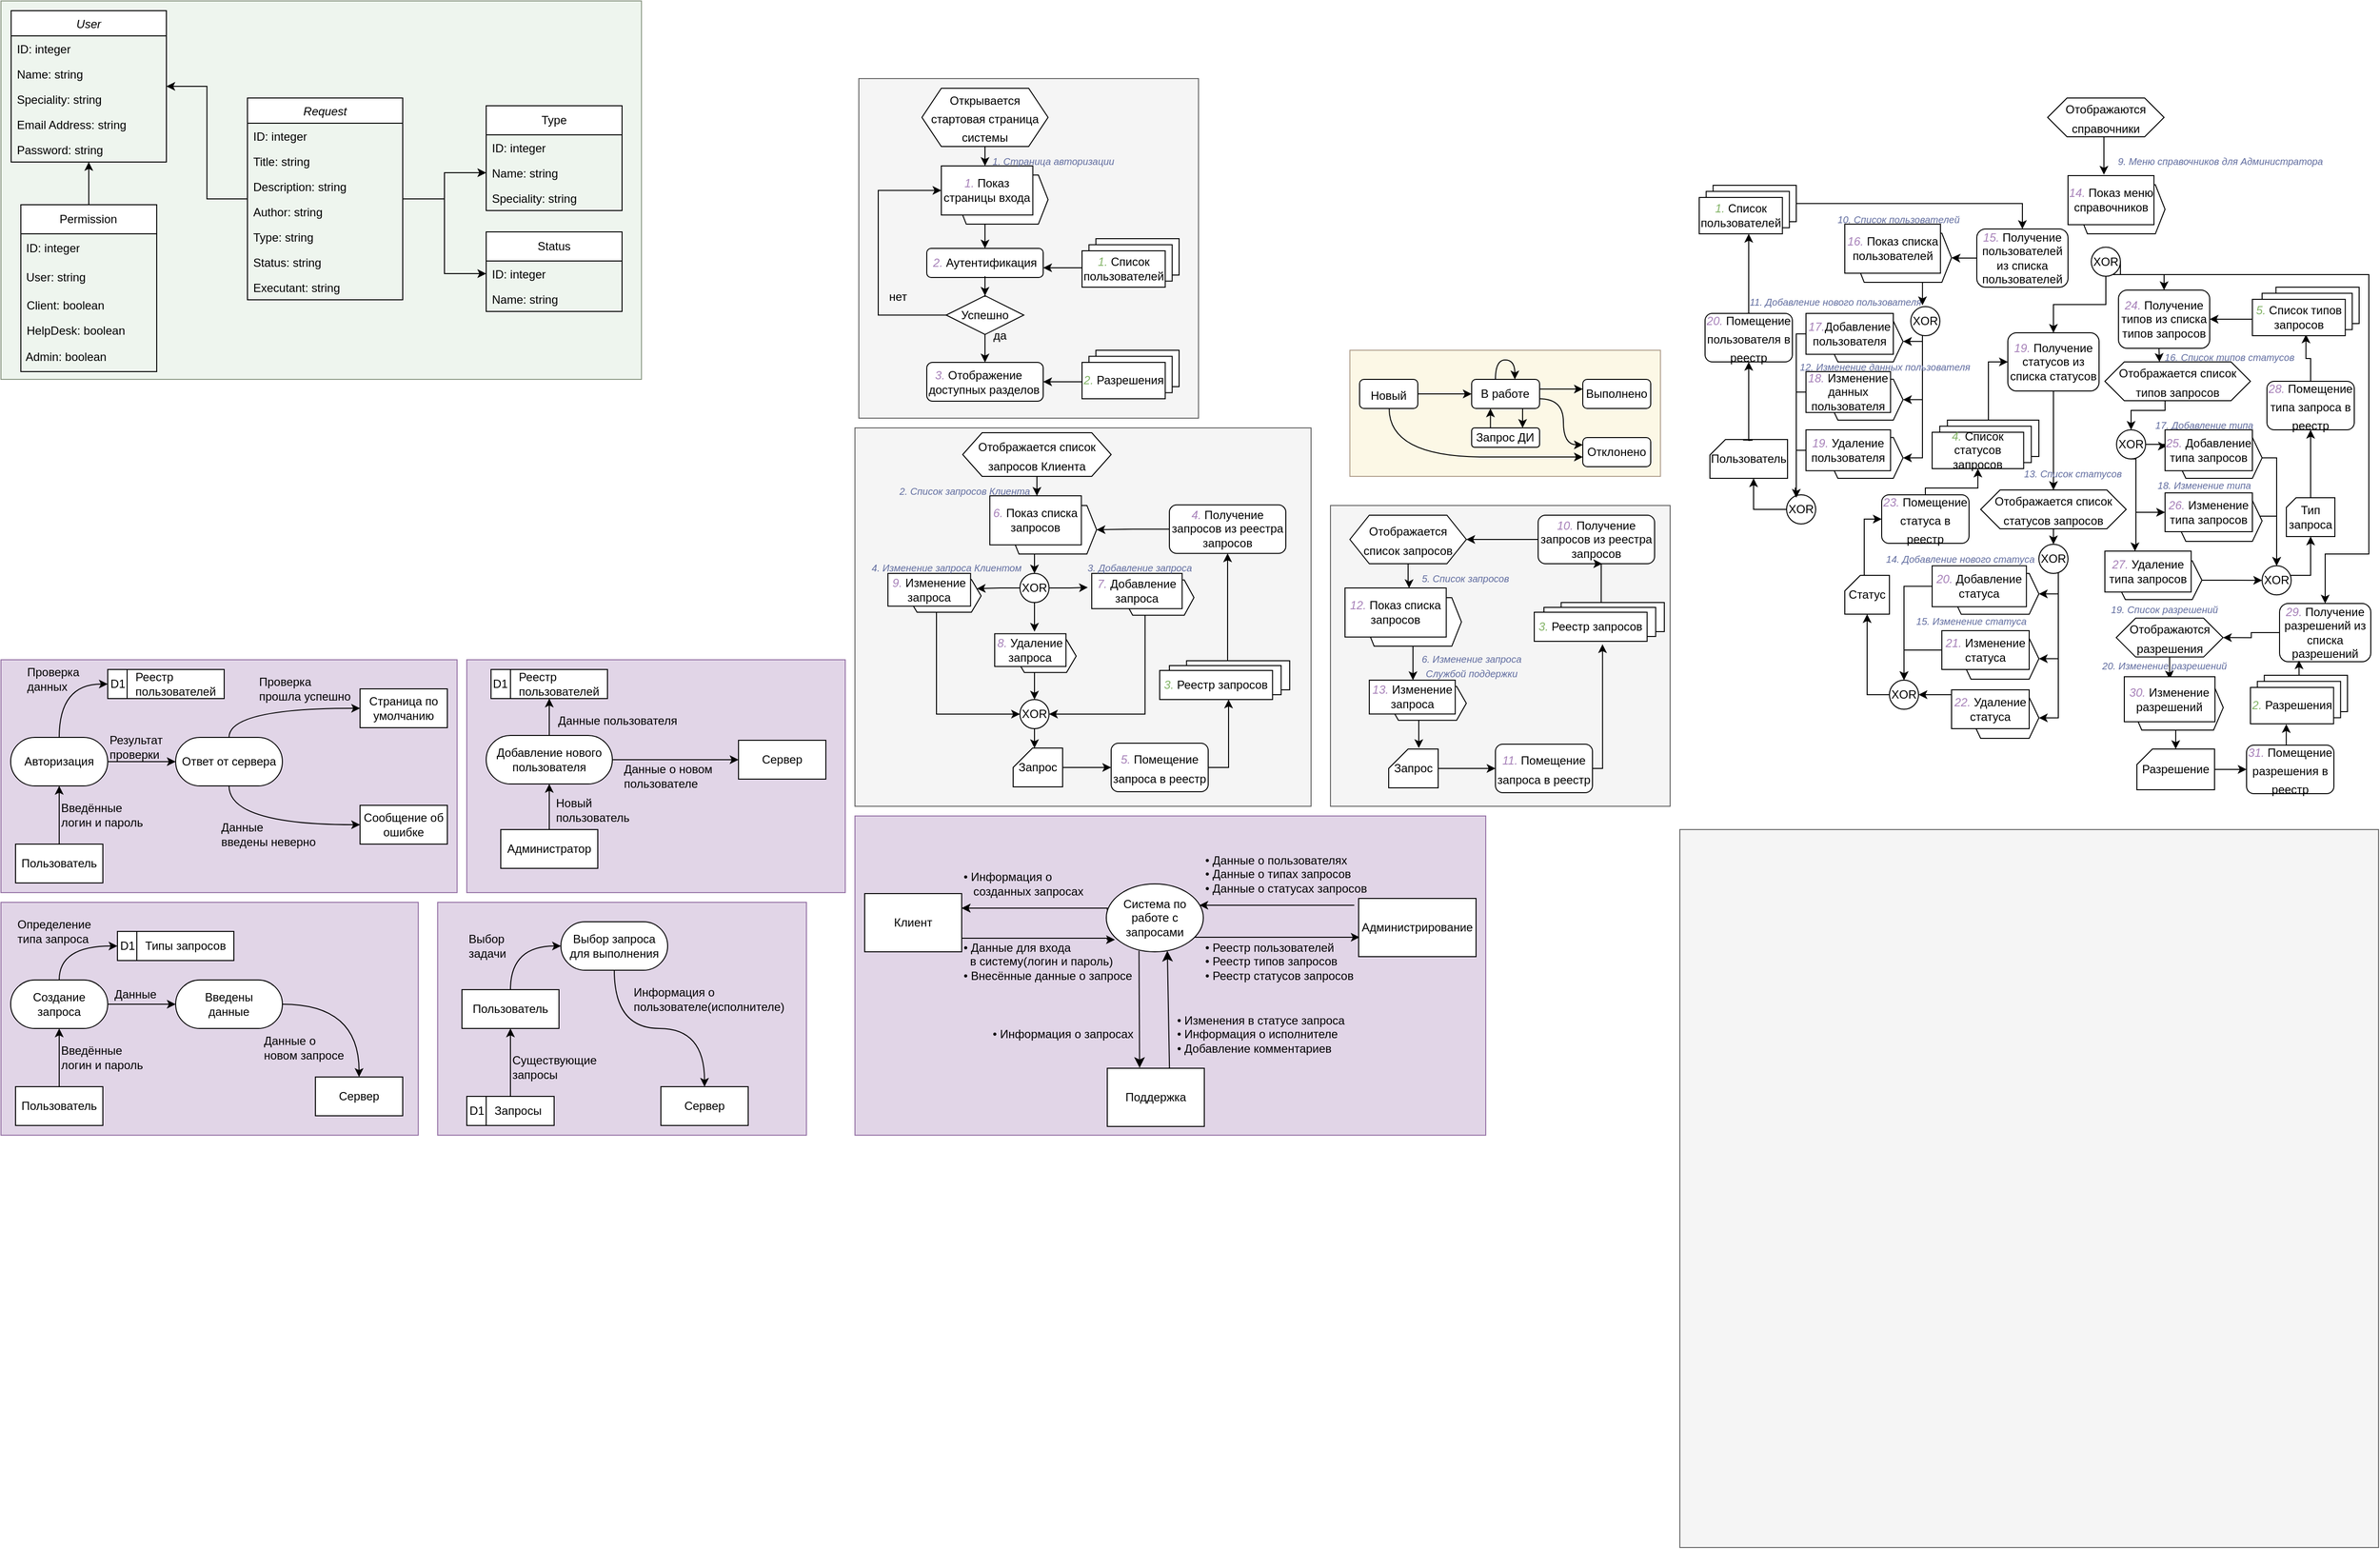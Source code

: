 <mxfile version="21.5.2" type="github">
  <diagram id="C5RBs43oDa-KdzZeNtuy" name="Page-1">
    <mxGraphModel dx="683" dy="352" grid="1" gridSize="10" guides="1" tooltips="1" connect="1" arrows="1" fold="1" page="1" pageScale="1" pageWidth="827" pageHeight="1169" math="0" shadow="0">
      <root>
        <mxCell id="WIyWlLk6GJQsqaUBKTNV-0" />
        <mxCell id="WIyWlLk6GJQsqaUBKTNV-1" parent="WIyWlLk6GJQsqaUBKTNV-0" />
        <mxCell id="Lm4weRIbrxB2xrLXX5re-27" value="" style="group;fillColor=#e1d5e7;strokeColor=#9673a6;container=0;" parent="WIyWlLk6GJQsqaUBKTNV-1" vertex="1" connectable="0">
          <mxGeometry x="880" y="840" width="650" height="329" as="geometry" />
        </mxCell>
        <mxCell id="Lm4weRIbrxB2xrLXX5re-81" value="" style="group" parent="WIyWlLk6GJQsqaUBKTNV-1" vertex="1" connectable="0">
          <mxGeometry y="929" width="430" height="240" as="geometry" />
        </mxCell>
        <mxCell id="Lm4weRIbrxB2xrLXX5re-63" value="" style="text;strokeColor=#9673a6;fillColor=#e1d5e7;align=left;verticalAlign=middle;spacingTop=-1;spacingLeft=4;spacingRight=4;rotatable=0;labelPosition=right;points=[];portConstraint=eastwest;container=0;" parent="Lm4weRIbrxB2xrLXX5re-81" vertex="1">
          <mxGeometry width="430" height="240" as="geometry" />
        </mxCell>
        <mxCell id="Lm4weRIbrxB2xrLXX5re-64" value="Пользователь" style="whiteSpace=wrap;html=1;container=0;" parent="Lm4weRIbrxB2xrLXX5re-81" vertex="1">
          <mxGeometry x="15" y="190" width="90" height="40" as="geometry" />
        </mxCell>
        <mxCell id="Lm4weRIbrxB2xrLXX5re-65" value="&lt;span style=&quot;white-space: pre;&quot;&gt;&#x9;&lt;/span&gt;Типы запросов" style="shape=internalStorage;whiteSpace=wrap;html=1;backgroundOutline=1;dx=20;dy=0;align=left;container=0;" parent="Lm4weRIbrxB2xrLXX5re-81" vertex="1">
          <mxGeometry x="120" y="30" width="120" height="30" as="geometry" />
        </mxCell>
        <mxCell id="Lm4weRIbrxB2xrLXX5re-66" style="edgeStyle=orthogonalEdgeStyle;rounded=0;orthogonalLoop=1;jettySize=auto;html=1;curved=1;entryX=0;entryY=0.5;entryDx=0;entryDy=0;" parent="Lm4weRIbrxB2xrLXX5re-81" source="Lm4weRIbrxB2xrLXX5re-67" target="Lm4weRIbrxB2xrLXX5re-65" edge="1">
          <mxGeometry relative="1" as="geometry">
            <mxPoint x="110" y="50" as="targetPoint" />
            <Array as="points">
              <mxPoint x="60" y="45" />
            </Array>
          </mxGeometry>
        </mxCell>
        <mxCell id="Lm4weRIbrxB2xrLXX5re-67" value="Создание запроса" style="rounded=1;whiteSpace=wrap;html=1;arcSize=50;container=0;" parent="Lm4weRIbrxB2xrLXX5re-81" vertex="1">
          <mxGeometry x="10" y="80" width="100" height="50" as="geometry" />
        </mxCell>
        <mxCell id="Lm4weRIbrxB2xrLXX5re-68" style="edgeStyle=orthogonalEdgeStyle;rounded=0;orthogonalLoop=1;jettySize=auto;html=1;entryX=0.5;entryY=1;entryDx=0;entryDy=0;" parent="Lm4weRIbrxB2xrLXX5re-81" source="Lm4weRIbrxB2xrLXX5re-64" target="Lm4weRIbrxB2xrLXX5re-67" edge="1">
          <mxGeometry relative="1" as="geometry" />
        </mxCell>
        <mxCell id="Lm4weRIbrxB2xrLXX5re-69" value="D1" style="text;html=1;align=center;verticalAlign=middle;resizable=0;points=[];autosize=1;strokeColor=none;fillColor=none;container=0;" parent="Lm4weRIbrxB2xrLXX5re-81" vertex="1">
          <mxGeometry x="110" y="30" width="40" height="30" as="geometry" />
        </mxCell>
        <mxCell id="Lm4weRIbrxB2xrLXX5re-70" value="Введены &lt;br&gt;данные" style="rounded=1;whiteSpace=wrap;html=1;arcSize=50;container=0;" parent="Lm4weRIbrxB2xrLXX5re-81" vertex="1">
          <mxGeometry x="180" y="80" width="110" height="50" as="geometry" />
        </mxCell>
        <mxCell id="Lm4weRIbrxB2xrLXX5re-71" style="edgeStyle=orthogonalEdgeStyle;rounded=0;orthogonalLoop=1;jettySize=auto;html=1;" parent="Lm4weRIbrxB2xrLXX5re-81" source="Lm4weRIbrxB2xrLXX5re-67" target="Lm4weRIbrxB2xrLXX5re-70" edge="1">
          <mxGeometry relative="1" as="geometry" />
        </mxCell>
        <mxCell id="Lm4weRIbrxB2xrLXX5re-72" value="Данные" style="text;html=1;align=left;verticalAlign=middle;resizable=0;points=[];autosize=1;strokeColor=none;fillColor=none;container=0;" parent="Lm4weRIbrxB2xrLXX5re-81" vertex="1">
          <mxGeometry x="115" y="80" width="70" height="30" as="geometry" />
        </mxCell>
        <mxCell id="Lm4weRIbrxB2xrLXX5re-73" value="Определение&lt;br&gt;типа запроса" style="text;html=1;align=left;verticalAlign=middle;resizable=0;points=[];autosize=1;strokeColor=none;fillColor=none;container=0;" parent="Lm4weRIbrxB2xrLXX5re-81" vertex="1">
          <mxGeometry x="15" y="10" width="100" height="40" as="geometry" />
        </mxCell>
        <mxCell id="Lm4weRIbrxB2xrLXX5re-74" value="Введённые &lt;br&gt;логин и пароль" style="text;html=1;align=left;verticalAlign=middle;resizable=0;points=[];autosize=1;strokeColor=none;fillColor=none;container=0;" parent="Lm4weRIbrxB2xrLXX5re-81" vertex="1">
          <mxGeometry x="60" y="140" width="110" height="40" as="geometry" />
        </mxCell>
        <mxCell id="Lm4weRIbrxB2xrLXX5re-77" value="Сервер" style="whiteSpace=wrap;html=1;container=0;" parent="Lm4weRIbrxB2xrLXX5re-81" vertex="1">
          <mxGeometry x="324" y="180" width="90" height="40" as="geometry" />
        </mxCell>
        <mxCell id="Lm4weRIbrxB2xrLXX5re-78" style="edgeStyle=orthogonalEdgeStyle;rounded=0;orthogonalLoop=1;jettySize=auto;html=1;entryX=0.5;entryY=0;entryDx=0;entryDy=0;exitX=1;exitY=0.5;exitDx=0;exitDy=0;curved=1;" parent="Lm4weRIbrxB2xrLXX5re-81" source="Lm4weRIbrxB2xrLXX5re-70" target="Lm4weRIbrxB2xrLXX5re-77" edge="1">
          <mxGeometry relative="1" as="geometry" />
        </mxCell>
        <mxCell id="Lm4weRIbrxB2xrLXX5re-80" value="Данные о &lt;br&gt;новом запросе" style="text;html=1;align=left;verticalAlign=middle;resizable=0;points=[];autosize=1;strokeColor=none;fillColor=none;container=0;" parent="Lm4weRIbrxB2xrLXX5re-81" vertex="1">
          <mxGeometry x="269" y="130" width="110" height="40" as="geometry" />
        </mxCell>
        <mxCell id="Lm4weRIbrxB2xrLXX5re-102" value="" style="group" parent="WIyWlLk6GJQsqaUBKTNV-1" vertex="1" connectable="0">
          <mxGeometry x="450" y="929" width="380" height="240" as="geometry" />
        </mxCell>
        <mxCell id="Lm4weRIbrxB2xrLXX5re-83" value="" style="text;strokeColor=#9673a6;fillColor=#e1d5e7;align=left;verticalAlign=middle;spacingTop=-1;spacingLeft=4;spacingRight=4;rotatable=0;labelPosition=right;points=[];portConstraint=eastwest;container=0;" parent="Lm4weRIbrxB2xrLXX5re-102" vertex="1">
          <mxGeometry width="380" height="240" as="geometry" />
        </mxCell>
        <mxCell id="Lm4weRIbrxB2xrLXX5re-85" value="&lt;span style=&quot;white-space: pre;&quot;&gt;&#x9;&lt;/span&gt;Запросы" style="shape=internalStorage;whiteSpace=wrap;html=1;backgroundOutline=1;dx=20;dy=0;align=left;container=0;" parent="Lm4weRIbrxB2xrLXX5re-102" vertex="1">
          <mxGeometry x="30" y="200" width="90" height="30" as="geometry" />
        </mxCell>
        <mxCell id="Lm4weRIbrxB2xrLXX5re-88" style="edgeStyle=orthogonalEdgeStyle;rounded=0;orthogonalLoop=1;jettySize=auto;html=1;entryX=0.5;entryY=1;entryDx=0;entryDy=0;exitX=0.5;exitY=0;exitDx=0;exitDy=0;" parent="Lm4weRIbrxB2xrLXX5re-102" source="Lm4weRIbrxB2xrLXX5re-85" target="Lm4weRIbrxB2xrLXX5re-98" edge="1">
          <mxGeometry relative="1" as="geometry">
            <mxPoint x="60.029" y="190" as="sourcePoint" />
            <mxPoint x="60" y="130" as="targetPoint" />
          </mxGeometry>
        </mxCell>
        <mxCell id="Lm4weRIbrxB2xrLXX5re-89" value="D1" style="text;html=1;align=center;verticalAlign=middle;resizable=0;points=[];autosize=1;strokeColor=none;fillColor=none;container=0;" parent="Lm4weRIbrxB2xrLXX5re-102" vertex="1">
          <mxGeometry x="20" y="200" width="40" height="30" as="geometry" />
        </mxCell>
        <mxCell id="Lm4weRIbrxB2xrLXX5re-94" value="Существующие &lt;br&gt;запросы" style="text;html=1;align=left;verticalAlign=middle;resizable=0;points=[];autosize=1;strokeColor=none;fillColor=none;container=0;" parent="Lm4weRIbrxB2xrLXX5re-102" vertex="1">
          <mxGeometry x="75" y="150" width="110" height="40" as="geometry" />
        </mxCell>
        <mxCell id="Lm4weRIbrxB2xrLXX5re-95" value="Сервер" style="whiteSpace=wrap;html=1;container=0;" parent="Lm4weRIbrxB2xrLXX5re-102" vertex="1">
          <mxGeometry x="230" y="190" width="90" height="40" as="geometry" />
        </mxCell>
        <mxCell id="Lm4weRIbrxB2xrLXX5re-96" style="edgeStyle=orthogonalEdgeStyle;rounded=0;orthogonalLoop=1;jettySize=auto;html=1;entryX=0.5;entryY=0;entryDx=0;entryDy=0;exitX=0.5;exitY=1;exitDx=0;exitDy=0;curved=1;" parent="Lm4weRIbrxB2xrLXX5re-102" source="Lm4weRIbrxB2xrLXX5re-99" target="Lm4weRIbrxB2xrLXX5re-95" edge="1">
          <mxGeometry relative="1" as="geometry">
            <mxPoint x="295" y="105" as="sourcePoint" />
          </mxGeometry>
        </mxCell>
        <mxCell id="Lm4weRIbrxB2xrLXX5re-97" value="Информация о &lt;br&gt;пользователе(исполнителе)" style="text;html=1;align=left;verticalAlign=middle;resizable=0;points=[];autosize=1;strokeColor=none;fillColor=none;container=0;" parent="Lm4weRIbrxB2xrLXX5re-102" vertex="1">
          <mxGeometry x="200" y="80" width="180" height="40" as="geometry" />
        </mxCell>
        <mxCell id="Lm4weRIbrxB2xrLXX5re-98" value="Пользователь" style="whiteSpace=wrap;html=1;container=0;" parent="Lm4weRIbrxB2xrLXX5re-102" vertex="1">
          <mxGeometry x="25" y="90" width="100" height="40" as="geometry" />
        </mxCell>
        <mxCell id="Lm4weRIbrxB2xrLXX5re-99" value="Выбор запроса для выполнения" style="rounded=1;whiteSpace=wrap;html=1;arcSize=50;container=0;" parent="Lm4weRIbrxB2xrLXX5re-102" vertex="1">
          <mxGeometry x="127" y="20" width="110" height="50" as="geometry" />
        </mxCell>
        <mxCell id="Lm4weRIbrxB2xrLXX5re-101" style="edgeStyle=orthogonalEdgeStyle;rounded=0;orthogonalLoop=1;jettySize=auto;html=1;entryX=0;entryY=0.5;entryDx=0;entryDy=0;curved=1;exitX=0.5;exitY=0;exitDx=0;exitDy=0;" parent="Lm4weRIbrxB2xrLXX5re-102" source="Lm4weRIbrxB2xrLXX5re-98" target="Lm4weRIbrxB2xrLXX5re-99" edge="1">
          <mxGeometry relative="1" as="geometry" />
        </mxCell>
        <mxCell id="Lm4weRIbrxB2xrLXX5re-100" value="Выбор &lt;br&gt;задачи" style="text;html=1;align=left;verticalAlign=middle;resizable=0;points=[];autosize=1;strokeColor=none;fillColor=none;container=0;" parent="Lm4weRIbrxB2xrLXX5re-102" vertex="1">
          <mxGeometry x="30" y="25" width="60" height="40" as="geometry" />
        </mxCell>
        <mxCell id="Lm4weRIbrxB2xrLXX5re-144" value="" style="group" parent="WIyWlLk6GJQsqaUBKTNV-1" vertex="1" connectable="0">
          <mxGeometry y="679" width="470" height="240" as="geometry" />
        </mxCell>
        <mxCell id="Lm4weRIbrxB2xrLXX5re-56" value="" style="text;strokeColor=#9673a6;fillColor=#e1d5e7;align=left;verticalAlign=middle;spacingTop=-1;spacingLeft=4;spacingRight=4;rotatable=0;labelPosition=right;points=[];portConstraint=eastwest;container=0;" parent="Lm4weRIbrxB2xrLXX5re-144" vertex="1">
          <mxGeometry width="470" height="240" as="geometry" />
        </mxCell>
        <mxCell id="Lm4weRIbrxB2xrLXX5re-28" value="Пользователь" style="whiteSpace=wrap;html=1;container=0;" parent="Lm4weRIbrxB2xrLXX5re-144" vertex="1">
          <mxGeometry x="15" y="190" width="90" height="40" as="geometry" />
        </mxCell>
        <mxCell id="Lm4weRIbrxB2xrLXX5re-35" value="&lt;span style=&quot;white-space: pre;&quot;&gt;&#x9;&lt;/span&gt;Реестр&lt;br&gt;&amp;nbsp;&amp;nbsp;&lt;span style=&quot;white-space: pre;&quot;&gt;&#x9;&lt;/span&gt;пользователей" style="shape=internalStorage;whiteSpace=wrap;html=1;backgroundOutline=1;dx=20;dy=0;align=left;container=0;" parent="Lm4weRIbrxB2xrLXX5re-144" vertex="1">
          <mxGeometry x="110" y="10" width="120" height="30" as="geometry" />
        </mxCell>
        <mxCell id="Lm4weRIbrxB2xrLXX5re-42" style="edgeStyle=orthogonalEdgeStyle;rounded=0;orthogonalLoop=1;jettySize=auto;html=1;curved=1;entryX=0;entryY=0.5;entryDx=0;entryDy=0;" parent="Lm4weRIbrxB2xrLXX5re-144" source="Lm4weRIbrxB2xrLXX5re-38" target="Lm4weRIbrxB2xrLXX5re-35" edge="1">
          <mxGeometry relative="1" as="geometry">
            <mxPoint x="110" y="50" as="targetPoint" />
            <Array as="points">
              <mxPoint x="60" y="25" />
            </Array>
          </mxGeometry>
        </mxCell>
        <mxCell id="Lm4weRIbrxB2xrLXX5re-38" value="Авторизация" style="rounded=1;whiteSpace=wrap;html=1;arcSize=50;container=0;" parent="Lm4weRIbrxB2xrLXX5re-144" vertex="1">
          <mxGeometry x="10" y="80" width="100" height="50" as="geometry" />
        </mxCell>
        <mxCell id="Lm4weRIbrxB2xrLXX5re-40" style="edgeStyle=orthogonalEdgeStyle;rounded=0;orthogonalLoop=1;jettySize=auto;html=1;entryX=0.5;entryY=1;entryDx=0;entryDy=0;" parent="Lm4weRIbrxB2xrLXX5re-144" source="Lm4weRIbrxB2xrLXX5re-28" target="Lm4weRIbrxB2xrLXX5re-38" edge="1">
          <mxGeometry relative="1" as="geometry" />
        </mxCell>
        <mxCell id="Lm4weRIbrxB2xrLXX5re-43" value="D1" style="text;html=1;align=center;verticalAlign=middle;resizable=0;points=[];autosize=1;strokeColor=none;fillColor=none;container=0;" parent="Lm4weRIbrxB2xrLXX5re-144" vertex="1">
          <mxGeometry x="100" y="10" width="40" height="30" as="geometry" />
        </mxCell>
        <mxCell id="Lm4weRIbrxB2xrLXX5re-45" value="Ответ от сервера" style="rounded=1;whiteSpace=wrap;html=1;arcSize=50;container=0;" parent="Lm4weRIbrxB2xrLXX5re-144" vertex="1">
          <mxGeometry x="180" y="80" width="110" height="50" as="geometry" />
        </mxCell>
        <mxCell id="Lm4weRIbrxB2xrLXX5re-46" style="edgeStyle=orthogonalEdgeStyle;rounded=0;orthogonalLoop=1;jettySize=auto;html=1;" parent="Lm4weRIbrxB2xrLXX5re-144" source="Lm4weRIbrxB2xrLXX5re-38" target="Lm4weRIbrxB2xrLXX5re-45" edge="1">
          <mxGeometry relative="1" as="geometry" />
        </mxCell>
        <mxCell id="Lm4weRIbrxB2xrLXX5re-47" value="Результат &lt;br&gt;проверки" style="text;html=1;align=left;verticalAlign=middle;resizable=0;points=[];autosize=1;strokeColor=none;fillColor=none;container=0;" parent="Lm4weRIbrxB2xrLXX5re-144" vertex="1">
          <mxGeometry x="110" y="70" width="80" height="40" as="geometry" />
        </mxCell>
        <mxCell id="Lm4weRIbrxB2xrLXX5re-48" value="Проверка &lt;br&gt;данных" style="text;html=1;align=left;verticalAlign=middle;resizable=0;points=[];autosize=1;strokeColor=none;fillColor=none;container=0;" parent="Lm4weRIbrxB2xrLXX5re-144" vertex="1">
          <mxGeometry x="25" width="80" height="40" as="geometry" />
        </mxCell>
        <mxCell id="Lm4weRIbrxB2xrLXX5re-49" value="Введённые &lt;br&gt;логин и пароль" style="text;html=1;align=left;verticalAlign=middle;resizable=0;points=[];autosize=1;strokeColor=none;fillColor=none;container=0;" parent="Lm4weRIbrxB2xrLXX5re-144" vertex="1">
          <mxGeometry x="60" y="140" width="110" height="40" as="geometry" />
        </mxCell>
        <mxCell id="Lm4weRIbrxB2xrLXX5re-50" value="Страница по умолчанию" style="whiteSpace=wrap;html=1;container=0;" parent="Lm4weRIbrxB2xrLXX5re-144" vertex="1">
          <mxGeometry x="370" y="30" width="90" height="40" as="geometry" />
        </mxCell>
        <mxCell id="Lm4weRIbrxB2xrLXX5re-52" style="edgeStyle=orthogonalEdgeStyle;rounded=0;orthogonalLoop=1;jettySize=auto;html=1;entryX=0;entryY=0.5;entryDx=0;entryDy=0;curved=1;exitX=0.5;exitY=0;exitDx=0;exitDy=0;" parent="Lm4weRIbrxB2xrLXX5re-144" source="Lm4weRIbrxB2xrLXX5re-45" target="Lm4weRIbrxB2xrLXX5re-50" edge="1">
          <mxGeometry relative="1" as="geometry" />
        </mxCell>
        <mxCell id="Lm4weRIbrxB2xrLXX5re-51" value="Сообщение об ошибке" style="whiteSpace=wrap;html=1;container=0;" parent="Lm4weRIbrxB2xrLXX5re-144" vertex="1">
          <mxGeometry x="370" y="150" width="90" height="40" as="geometry" />
        </mxCell>
        <mxCell id="Lm4weRIbrxB2xrLXX5re-53" style="edgeStyle=orthogonalEdgeStyle;rounded=0;orthogonalLoop=1;jettySize=auto;html=1;entryX=0;entryY=0.5;entryDx=0;entryDy=0;exitX=0.5;exitY=1;exitDx=0;exitDy=0;curved=1;" parent="Lm4weRIbrxB2xrLXX5re-144" source="Lm4weRIbrxB2xrLXX5re-45" target="Lm4weRIbrxB2xrLXX5re-51" edge="1">
          <mxGeometry relative="1" as="geometry" />
        </mxCell>
        <mxCell id="Lm4weRIbrxB2xrLXX5re-54" value="Проверка &lt;br&gt;прошла успешно" style="text;html=1;align=left;verticalAlign=middle;resizable=0;points=[];autosize=1;strokeColor=none;fillColor=none;container=0;" parent="Lm4weRIbrxB2xrLXX5re-144" vertex="1">
          <mxGeometry x="264" y="10" width="120" height="40" as="geometry" />
        </mxCell>
        <mxCell id="Lm4weRIbrxB2xrLXX5re-55" value="Данные &lt;br&gt;введены неверно" style="text;html=1;align=left;verticalAlign=middle;resizable=0;points=[];autosize=1;strokeColor=none;fillColor=none;container=0;" parent="Lm4weRIbrxB2xrLXX5re-144" vertex="1">
          <mxGeometry x="225" y="160" width="120" height="40" as="geometry" />
        </mxCell>
        <mxCell id="Lm4weRIbrxB2xrLXX5re-23" style="edgeStyle=orthogonalEdgeStyle;rounded=0;orthogonalLoop=1;jettySize=auto;html=1;exitX=0.013;exitY=0.357;exitDx=0;exitDy=0;exitPerimeter=0;entryX=1;entryY=0.25;entryDx=0;entryDy=0;" parent="WIyWlLk6GJQsqaUBKTNV-1" source="Lm4weRIbrxB2xrLXX5re-9" target="Lm4weRIbrxB2xrLXX5re-10" edge="1">
          <mxGeometry relative="1" as="geometry">
            <mxPoint x="980" y="937" as="targetPoint" />
            <Array as="points">
              <mxPoint x="1140" y="937" />
              <mxPoint x="1140" y="935" />
            </Array>
          </mxGeometry>
        </mxCell>
        <mxCell id="CFGSU8_gDAm3wW9Axhdw-5" style="edgeStyle=none;curved=1;rounded=0;orthogonalLoop=1;jettySize=auto;html=1;entryX=0.333;entryY=-0.007;entryDx=0;entryDy=0;fontSize=12;startSize=8;endSize=8;exitX=0.337;exitY=0.986;exitDx=0;exitDy=0;exitPerimeter=0;entryPerimeter=0;" parent="WIyWlLk6GJQsqaUBKTNV-1" source="Lm4weRIbrxB2xrLXX5re-9" target="CFGSU8_gDAm3wW9Axhdw-0" edge="1">
          <mxGeometry relative="1" as="geometry">
            <mxPoint x="1175" y="1010" as="sourcePoint" />
          </mxGeometry>
        </mxCell>
        <mxCell id="Lm4weRIbrxB2xrLXX5re-9" value="Система по работе с запросами" style="ellipse;whiteSpace=wrap;html=1;shadow=0;container=0;" parent="WIyWlLk6GJQsqaUBKTNV-1" vertex="1">
          <mxGeometry x="1139" y="910" width="100" height="70" as="geometry" />
        </mxCell>
        <mxCell id="Lm4weRIbrxB2xrLXX5re-21" style="edgeStyle=orthogonalEdgeStyle;rounded=0;orthogonalLoop=1;jettySize=auto;html=1;exitX=1;exitY=0.686;exitDx=0;exitDy=0;exitPerimeter=0;entryX=0.089;entryY=0.822;entryDx=0;entryDy=0;entryPerimeter=0;" parent="WIyWlLk6GJQsqaUBKTNV-1" source="Lm4weRIbrxB2xrLXX5re-10" target="Lm4weRIbrxB2xrLXX5re-9" edge="1">
          <mxGeometry relative="1" as="geometry">
            <mxPoint x="1140" y="966" as="targetPoint" />
            <Array as="points">
              <mxPoint x="980" y="966" />
              <mxPoint x="1140" y="966" />
              <mxPoint x="1140" y="968" />
              <mxPoint x="1148" y="968" />
            </Array>
          </mxGeometry>
        </mxCell>
        <mxCell id="Lm4weRIbrxB2xrLXX5re-10" value="Клиент" style="whiteSpace=wrap;html=1;container=0;" parent="WIyWlLk6GJQsqaUBKTNV-1" vertex="1">
          <mxGeometry x="890" y="920" width="100" height="60" as="geometry" />
        </mxCell>
        <mxCell id="Lm4weRIbrxB2xrLXX5re-17" style="edgeStyle=orthogonalEdgeStyle;rounded=0;orthogonalLoop=1;jettySize=auto;html=1;exitX=-0.037;exitY=0.117;exitDx=0;exitDy=0;entryX=0.96;entryY=0.314;entryDx=0;entryDy=0;entryPerimeter=0;exitPerimeter=0;strokeColor=#000000;" parent="WIyWlLk6GJQsqaUBKTNV-1" source="Lm4weRIbrxB2xrLXX5re-14" target="Lm4weRIbrxB2xrLXX5re-9" edge="1">
          <mxGeometry relative="1" as="geometry" />
        </mxCell>
        <mxCell id="Lm4weRIbrxB2xrLXX5re-14" value="Администрирование" style="whiteSpace=wrap;html=1;container=0;" parent="WIyWlLk6GJQsqaUBKTNV-1" vertex="1">
          <mxGeometry x="1399" y="925" width="121" height="60" as="geometry" />
        </mxCell>
        <mxCell id="Lm4weRIbrxB2xrLXX5re-18" value="• Данные о пользователях&lt;br&gt;• Данные о типах запросов&lt;br&gt;• Данные о статусах запросов" style="text;html=1;align=left;verticalAlign=middle;resizable=0;points=[];autosize=1;strokeColor=none;fillColor=none;container=0;" parent="WIyWlLk6GJQsqaUBKTNV-1" vertex="1">
          <mxGeometry x="1239" y="870" width="190" height="60" as="geometry" />
        </mxCell>
        <mxCell id="Lm4weRIbrxB2xrLXX5re-20" value="• Реестр пользователей&lt;br&gt;• Реестр типов запросов&lt;br&gt;• Реестр статусов запросов" style="text;html=1;align=left;verticalAlign=middle;resizable=0;points=[];autosize=1;strokeColor=none;fillColor=none;container=0;" parent="WIyWlLk6GJQsqaUBKTNV-1" vertex="1">
          <mxGeometry x="1239" y="960" width="180" height="60" as="geometry" />
        </mxCell>
        <mxCell id="Lm4weRIbrxB2xrLXX5re-24" value="• Информация о &lt;br&gt;&amp;nbsp; &amp;nbsp;созданных запросах&lt;br&gt;" style="text;html=1;align=left;verticalAlign=middle;resizable=0;points=[];autosize=1;strokeColor=none;fillColor=none;container=0;" parent="WIyWlLk6GJQsqaUBKTNV-1" vertex="1">
          <mxGeometry x="990" y="890" width="150" height="40" as="geometry" />
        </mxCell>
        <mxCell id="Lm4weRIbrxB2xrLXX5re-25" value="• Данные для входа &lt;br&gt;&lt;div style=&quot;&quot;&gt;&lt;span style=&quot;background-color: initial;&quot;&gt;&amp;nbsp; в систему(логин и пароль)&lt;/span&gt;&lt;/div&gt;• Внесённые данные о запросе" style="text;html=1;align=left;verticalAlign=middle;resizable=0;points=[];autosize=1;strokeColor=none;fillColor=none;container=0;" parent="WIyWlLk6GJQsqaUBKTNV-1" vertex="1">
          <mxGeometry x="990" y="960" width="200" height="60" as="geometry" />
        </mxCell>
        <mxCell id="Lm4weRIbrxB2xrLXX5re-61" style="edgeStyle=orthogonalEdgeStyle;rounded=0;orthogonalLoop=1;jettySize=auto;html=1;exitX=1;exitY=1;exitDx=0;exitDy=0;" parent="WIyWlLk6GJQsqaUBKTNV-1" edge="1">
          <mxGeometry relative="1" as="geometry">
            <mxPoint x="1230" y="965" as="sourcePoint" />
            <mxPoint x="1400" y="965" as="targetPoint" />
          </mxGeometry>
        </mxCell>
        <mxCell id="CFGSU8_gDAm3wW9Axhdw-3" style="edgeStyle=none;curved=1;rounded=0;orthogonalLoop=1;jettySize=auto;html=1;fontSize=12;startSize=8;endSize=8;exitX=0.641;exitY=0.002;exitDx=0;exitDy=0;exitPerimeter=0;entryX=0.629;entryY=0.986;entryDx=0;entryDy=0;entryPerimeter=0;" parent="WIyWlLk6GJQsqaUBKTNV-1" source="CFGSU8_gDAm3wW9Axhdw-0" target="Lm4weRIbrxB2xrLXX5re-9" edge="1">
          <mxGeometry relative="1" as="geometry">
            <mxPoint x="1204" y="1020" as="targetPoint" />
          </mxGeometry>
        </mxCell>
        <mxCell id="CFGSU8_gDAm3wW9Axhdw-0" value="Поддержка" style="whiteSpace=wrap;html=1;container=0;" parent="WIyWlLk6GJQsqaUBKTNV-1" vertex="1">
          <mxGeometry x="1140" y="1100" width="100" height="60" as="geometry" />
        </mxCell>
        <mxCell id="CFGSU8_gDAm3wW9Axhdw-4" style="edgeStyle=none;curved=1;rounded=0;orthogonalLoop=1;jettySize=auto;html=1;entryX=0.25;entryY=0;entryDx=0;entryDy=0;fontSize=12;startSize=8;endSize=8;" parent="WIyWlLk6GJQsqaUBKTNV-1" source="CFGSU8_gDAm3wW9Axhdw-0" target="CFGSU8_gDAm3wW9Axhdw-0" edge="1">
          <mxGeometry relative="1" as="geometry" />
        </mxCell>
        <mxCell id="dDTkmm-yN9u91tcJAKd4-13" style="edgeStyle=orthogonalEdgeStyle;rounded=0;orthogonalLoop=1;jettySize=auto;html=1;exitX=0.013;exitY=0.357;exitDx=0;exitDy=0;exitPerimeter=0;entryX=1;entryY=0.25;entryDx=0;entryDy=0;" parent="WIyWlLk6GJQsqaUBKTNV-1" edge="1">
          <mxGeometry relative="1" as="geometry">
            <mxPoint x="990" y="935" as="targetPoint" />
            <Array as="points">
              <mxPoint x="1140" y="937" />
              <mxPoint x="1140" y="935" />
            </Array>
            <mxPoint x="1140" y="935" as="sourcePoint" />
          </mxGeometry>
        </mxCell>
        <mxCell id="dDTkmm-yN9u91tcJAKd4-23" value="• Информация о запросах" style="text;html=1;align=left;verticalAlign=middle;resizable=0;points=[];autosize=1;strokeColor=none;fillColor=none;container=0;" parent="WIyWlLk6GJQsqaUBKTNV-1" vertex="1">
          <mxGeometry x="1020" y="1050" width="170" height="30" as="geometry" />
        </mxCell>
        <mxCell id="dDTkmm-yN9u91tcJAKd4-24" value="• Изменения в статусе запроса&lt;br&gt;• Информация о исполнителе&lt;br&gt;• Добавление комментариев" style="text;html=1;align=left;verticalAlign=middle;resizable=0;points=[];autosize=1;strokeColor=none;fillColor=none;" parent="WIyWlLk6GJQsqaUBKTNV-1" vertex="1">
          <mxGeometry x="1210" y="1034.5" width="200" height="60" as="geometry" />
        </mxCell>
        <mxCell id="Lm4weRIbrxB2xrLXX5re-130" value="" style="text;strokeColor=#9673a6;fillColor=#e1d5e7;align=left;verticalAlign=middle;spacingTop=-1;spacingLeft=4;spacingRight=4;rotatable=0;labelPosition=right;points=[];portConstraint=eastwest;container=0;" parent="WIyWlLk6GJQsqaUBKTNV-1" vertex="1">
          <mxGeometry x="480" y="679" width="390" height="240" as="geometry" />
        </mxCell>
        <mxCell id="Lm4weRIbrxB2xrLXX5re-135" value="Сервер" style="whiteSpace=wrap;html=1;container=0;" parent="WIyWlLk6GJQsqaUBKTNV-1" vertex="1">
          <mxGeometry x="760" y="762" width="90" height="40" as="geometry" />
        </mxCell>
        <mxCell id="Lm4weRIbrxB2xrLXX5re-138" value="Администратор" style="whiteSpace=wrap;html=1;container=0;" parent="WIyWlLk6GJQsqaUBKTNV-1" vertex="1">
          <mxGeometry x="515" y="854" width="100" height="40" as="geometry" />
        </mxCell>
        <mxCell id="Lm4weRIbrxB2xrLXX5re-156" style="edgeStyle=orthogonalEdgeStyle;rounded=0;orthogonalLoop=1;jettySize=auto;html=1;entryX=0;entryY=0.5;entryDx=0;entryDy=0;curved=1;" parent="WIyWlLk6GJQsqaUBKTNV-1" source="Lm4weRIbrxB2xrLXX5re-139" target="Lm4weRIbrxB2xrLXX5re-135" edge="1">
          <mxGeometry relative="1" as="geometry" />
        </mxCell>
        <mxCell id="Lm4weRIbrxB2xrLXX5re-139" value="Добавление нового пользователя" style="rounded=1;whiteSpace=wrap;html=1;arcSize=50;container=0;" parent="WIyWlLk6GJQsqaUBKTNV-1" vertex="1">
          <mxGeometry x="500" y="757" width="130" height="50" as="geometry" />
        </mxCell>
        <mxCell id="Lm4weRIbrxB2xrLXX5re-145" style="edgeStyle=orthogonalEdgeStyle;rounded=0;orthogonalLoop=1;jettySize=auto;html=1;entryX=0.5;entryY=1;entryDx=0;entryDy=0;" parent="WIyWlLk6GJQsqaUBKTNV-1" source="Lm4weRIbrxB2xrLXX5re-138" target="Lm4weRIbrxB2xrLXX5re-139" edge="1">
          <mxGeometry relative="1" as="geometry" />
        </mxCell>
        <mxCell id="Lm4weRIbrxB2xrLXX5re-143" value="&lt;span style=&quot;white-space: pre;&quot;&gt;&#x9;&lt;/span&gt;Реестр&lt;br&gt;&amp;nbsp;&amp;nbsp;&lt;span style=&quot;white-space: pre;&quot;&gt;&#x9;&lt;/span&gt;пользователей" style="shape=internalStorage;whiteSpace=wrap;html=1;backgroundOutline=1;dx=20;dy=0;align=left;container=0;" parent="WIyWlLk6GJQsqaUBKTNV-1" vertex="1">
          <mxGeometry x="505" y="689" width="120" height="30" as="geometry" />
        </mxCell>
        <mxCell id="Lm4weRIbrxB2xrLXX5re-146" style="edgeStyle=orthogonalEdgeStyle;rounded=0;orthogonalLoop=1;jettySize=auto;html=1;entryX=0.5;entryY=1;entryDx=0;entryDy=0;" parent="WIyWlLk6GJQsqaUBKTNV-1" source="Lm4weRIbrxB2xrLXX5re-139" target="Lm4weRIbrxB2xrLXX5re-143" edge="1">
          <mxGeometry relative="1" as="geometry" />
        </mxCell>
        <mxCell id="Lm4weRIbrxB2xrLXX5re-147" value="D1" style="text;html=1;align=left;verticalAlign=middle;resizable=0;points=[];autosize=1;strokeColor=none;fillColor=none;container=0;" parent="WIyWlLk6GJQsqaUBKTNV-1" vertex="1">
          <mxGeometry x="505" y="689" width="40" height="30" as="geometry" />
        </mxCell>
        <mxCell id="Lm4weRIbrxB2xrLXX5re-148" value="Данные пользователя" style="text;html=1;align=center;verticalAlign=middle;resizable=0;points=[];autosize=1;strokeColor=none;fillColor=none;container=0;" parent="WIyWlLk6GJQsqaUBKTNV-1" vertex="1">
          <mxGeometry x="560" y="727" width="150" height="30" as="geometry" />
        </mxCell>
        <mxCell id="Lm4weRIbrxB2xrLXX5re-149" value="Новый &lt;br&gt;пользователь" style="text;html=1;align=left;verticalAlign=middle;resizable=0;points=[];autosize=1;strokeColor=none;fillColor=none;container=0;" parent="WIyWlLk6GJQsqaUBKTNV-1" vertex="1">
          <mxGeometry x="570" y="814" width="100" height="40" as="geometry" />
        </mxCell>
        <mxCell id="Lm4weRIbrxB2xrLXX5re-157" value="Данные о новом &lt;br&gt;пользователе" style="text;html=1;align=left;verticalAlign=middle;resizable=0;points=[];autosize=1;strokeColor=none;fillColor=none;container=0;" parent="WIyWlLk6GJQsqaUBKTNV-1" vertex="1">
          <mxGeometry x="640" y="779" width="110" height="40" as="geometry" />
        </mxCell>
        <mxCell id="rCo7NEoMyRVgVHwm20ML-161" value="" style="group" parent="WIyWlLk6GJQsqaUBKTNV-1" vertex="1" connectable="0">
          <mxGeometry x="1390" y="360" width="320" height="130" as="geometry" />
        </mxCell>
        <mxCell id="rCo7NEoMyRVgVHwm20ML-154" value="" style="group;fillColor=#FFF2CC;strokeColor=#FFE6CC;container=0;" parent="rCo7NEoMyRVgVHwm20ML-161" vertex="1" connectable="0">
          <mxGeometry width="320" height="130" as="geometry" />
        </mxCell>
        <mxCell id="rCo7NEoMyRVgVHwm20ML-153" value="" style="text;strokeColor=#B09F8D;fillColor=#FCF8E6;align=left;verticalAlign=middle;spacingTop=-1;spacingLeft=4;spacingRight=4;rotatable=0;labelPosition=right;points=[];portConstraint=eastwest;" parent="rCo7NEoMyRVgVHwm20ML-161" vertex="1">
          <mxGeometry width="320" height="130" as="geometry" />
        </mxCell>
        <mxCell id="rCo7NEoMyRVgVHwm20ML-151" style="edgeStyle=orthogonalEdgeStyle;rounded=0;orthogonalLoop=1;jettySize=auto;html=1;curved=1;" parent="rCo7NEoMyRVgVHwm20ML-161" edge="1">
          <mxGeometry relative="1" as="geometry">
            <mxPoint x="40.48" y="60" as="sourcePoint" />
            <mxPoint x="240" y="110" as="targetPoint" />
            <Array as="points">
              <mxPoint x="40.48" y="110" />
              <mxPoint x="236.48" y="110" />
            </Array>
          </mxGeometry>
        </mxCell>
        <mxCell id="rCo7NEoMyRVgVHwm20ML-140" value="&lt;font style=&quot;font-size: 12px;&quot;&gt;Новый&lt;/font&gt;" style="rounded=1;whiteSpace=wrap;html=1;fontSize=16;" parent="rCo7NEoMyRVgVHwm20ML-161" vertex="1">
          <mxGeometry x="10" y="30" width="60" height="30" as="geometry" />
        </mxCell>
        <mxCell id="rCo7NEoMyRVgVHwm20ML-148" style="edgeStyle=orthogonalEdgeStyle;rounded=0;orthogonalLoop=1;jettySize=auto;html=1;entryX=0;entryY=0.5;entryDx=0;entryDy=0;" parent="rCo7NEoMyRVgVHwm20ML-161" edge="1">
          <mxGeometry relative="1" as="geometry">
            <mxPoint x="195.48" y="40" as="sourcePoint" />
            <mxPoint x="240" y="40" as="targetPoint" />
          </mxGeometry>
        </mxCell>
        <mxCell id="rCo7NEoMyRVgVHwm20ML-152" style="edgeStyle=orthogonalEdgeStyle;rounded=0;orthogonalLoop=1;jettySize=auto;html=1;curved=1;" parent="rCo7NEoMyRVgVHwm20ML-161" edge="1">
          <mxGeometry relative="1" as="geometry">
            <mxPoint x="170" y="30" as="targetPoint" />
            <mxPoint x="150" y="30" as="sourcePoint" />
            <Array as="points">
              <mxPoint x="150" y="10" />
              <mxPoint x="170" y="10" />
            </Array>
          </mxGeometry>
        </mxCell>
        <mxCell id="rCo7NEoMyRVgVHwm20ML-141" value="В работе" style="rounded=1;whiteSpace=wrap;html=1;" parent="rCo7NEoMyRVgVHwm20ML-161" vertex="1">
          <mxGeometry x="125.48" y="30" width="70" height="30" as="geometry" />
        </mxCell>
        <mxCell id="rCo7NEoMyRVgVHwm20ML-145" style="edgeStyle=orthogonalEdgeStyle;rounded=0;orthogonalLoop=1;jettySize=auto;html=1;entryX=0;entryY=0.5;entryDx=0;entryDy=0;curved=1;" parent="rCo7NEoMyRVgVHwm20ML-161" source="rCo7NEoMyRVgVHwm20ML-140" target="rCo7NEoMyRVgVHwm20ML-141" edge="1">
          <mxGeometry relative="1" as="geometry" />
        </mxCell>
        <mxCell id="rCo7NEoMyRVgVHwm20ML-142" value="Выполнено" style="rounded=1;whiteSpace=wrap;html=1;" parent="rCo7NEoMyRVgVHwm20ML-161" vertex="1">
          <mxGeometry x="240" y="30" width="70" height="30" as="geometry" />
        </mxCell>
        <mxCell id="rCo7NEoMyRVgVHwm20ML-143" value="Отклонено" style="rounded=1;whiteSpace=wrap;html=1;" parent="rCo7NEoMyRVgVHwm20ML-161" vertex="1">
          <mxGeometry x="240" y="90" width="70" height="30" as="geometry" />
        </mxCell>
        <mxCell id="rCo7NEoMyRVgVHwm20ML-149" style="edgeStyle=orthogonalEdgeStyle;rounded=0;orthogonalLoop=1;jettySize=auto;html=1;entryX=0;entryY=0.25;entryDx=0;entryDy=0;curved=1;" parent="rCo7NEoMyRVgVHwm20ML-161" source="rCo7NEoMyRVgVHwm20ML-141" target="rCo7NEoMyRVgVHwm20ML-143" edge="1">
          <mxGeometry relative="1" as="geometry">
            <Array as="points">
              <mxPoint x="220" y="50" />
              <mxPoint x="220" y="98" />
            </Array>
          </mxGeometry>
        </mxCell>
        <mxCell id="rCo7NEoMyRVgVHwm20ML-147" style="edgeStyle=orthogonalEdgeStyle;rounded=0;orthogonalLoop=1;jettySize=auto;html=1;entryX=0.5;entryY=1;entryDx=0;entryDy=0;" parent="rCo7NEoMyRVgVHwm20ML-161" edge="1">
          <mxGeometry relative="1" as="geometry">
            <mxPoint x="144.85" y="80" as="sourcePoint" />
            <mxPoint x="144.83" y="60" as="targetPoint" />
          </mxGeometry>
        </mxCell>
        <mxCell id="rCo7NEoMyRVgVHwm20ML-144" value="Запрос ДИ" style="rounded=1;whiteSpace=wrap;html=1;" parent="rCo7NEoMyRVgVHwm20ML-161" vertex="1">
          <mxGeometry x="125.48" y="80" width="70" height="20" as="geometry" />
        </mxCell>
        <mxCell id="rCo7NEoMyRVgVHwm20ML-146" style="edgeStyle=orthogonalEdgeStyle;rounded=0;orthogonalLoop=1;jettySize=auto;html=1;entryX=0.75;entryY=0;entryDx=0;entryDy=0;exitX=0.75;exitY=1;exitDx=0;exitDy=0;" parent="rCo7NEoMyRVgVHwm20ML-161" source="rCo7NEoMyRVgVHwm20ML-141" target="rCo7NEoMyRVgVHwm20ML-144" edge="1">
          <mxGeometry relative="1" as="geometry" />
        </mxCell>
        <mxCell id="rCo7NEoMyRVgVHwm20ML-162" value="" style="group" parent="WIyWlLk6GJQsqaUBKTNV-1" vertex="1" connectable="0">
          <mxGeometry width="660" height="390" as="geometry" />
        </mxCell>
        <mxCell id="rCo7NEoMyRVgVHwm20ML-160" value="" style="text;strokeColor=#8C9985;fillColor=#EEF5EE;align=left;verticalAlign=middle;spacingTop=-1;spacingLeft=4;spacingRight=4;rotatable=0;labelPosition=right;points=[];portConstraint=eastwest;" parent="rCo7NEoMyRVgVHwm20ML-162" vertex="1">
          <mxGeometry width="660" height="390" as="geometry" />
        </mxCell>
        <mxCell id="zkfFHV4jXpPFQw0GAbJ--0" value="User" style="swimlane;fontStyle=2;align=center;verticalAlign=top;childLayout=stackLayout;horizontal=1;startSize=26;horizontalStack=0;resizeParent=1;resizeLast=0;collapsible=1;marginBottom=0;rounded=0;shadow=0;strokeWidth=1;" parent="rCo7NEoMyRVgVHwm20ML-162" vertex="1">
          <mxGeometry x="10.48" y="10" width="160" height="156" as="geometry">
            <mxRectangle x="230" y="140" width="160" height="26" as="alternateBounds" />
          </mxGeometry>
        </mxCell>
        <mxCell id="Lm4weRIbrxB2xrLXX5re-2" value="ID: integer" style="text;align=left;verticalAlign=top;spacingLeft=4;spacingRight=4;overflow=hidden;rotatable=0;points=[[0,0.5],[1,0.5]];portConstraint=eastwest;rounded=0;shadow=0;html=0;" parent="zkfFHV4jXpPFQw0GAbJ--0" vertex="1">
          <mxGeometry y="26" width="160" height="26" as="geometry" />
        </mxCell>
        <mxCell id="zkfFHV4jXpPFQw0GAbJ--1" value="Name: string" style="text;align=left;verticalAlign=top;spacingLeft=4;spacingRight=4;overflow=hidden;rotatable=0;points=[[0,0.5],[1,0.5]];portConstraint=eastwest;" parent="zkfFHV4jXpPFQw0GAbJ--0" vertex="1">
          <mxGeometry y="52" width="160" height="26" as="geometry" />
        </mxCell>
        <mxCell id="62Moyqp-UZBhaZQ8_EQi-17" value="Speciality: string" style="text;align=left;verticalAlign=top;spacingLeft=4;spacingRight=4;overflow=hidden;rotatable=0;points=[[0,0.5],[1,0.5]];portConstraint=eastwest;" parent="zkfFHV4jXpPFQw0GAbJ--0" vertex="1">
          <mxGeometry y="78" width="160" height="26" as="geometry" />
        </mxCell>
        <mxCell id="zkfFHV4jXpPFQw0GAbJ--3" value="Email Address: string" style="text;align=left;verticalAlign=top;spacingLeft=4;spacingRight=4;overflow=hidden;rotatable=0;points=[[0,0.5],[1,0.5]];portConstraint=eastwest;rounded=0;shadow=0;html=0;" parent="zkfFHV4jXpPFQw0GAbJ--0" vertex="1">
          <mxGeometry y="104" width="160" height="26" as="geometry" />
        </mxCell>
        <mxCell id="zkfFHV4jXpPFQw0GAbJ--2" value="Password: string" style="text;align=left;verticalAlign=top;spacingLeft=4;spacingRight=4;overflow=hidden;rotatable=0;points=[[0,0.5],[1,0.5]];portConstraint=eastwest;rounded=0;shadow=0;html=0;" parent="zkfFHV4jXpPFQw0GAbJ--0" vertex="1">
          <mxGeometry y="130" width="160" height="26" as="geometry" />
        </mxCell>
        <mxCell id="rCo7NEoMyRVgVHwm20ML-156" style="edgeStyle=orthogonalEdgeStyle;rounded=0;orthogonalLoop=1;jettySize=auto;html=1;" parent="rCo7NEoMyRVgVHwm20ML-162" source="zkfFHV4jXpPFQw0GAbJ--17" target="zkfFHV4jXpPFQw0GAbJ--0" edge="1">
          <mxGeometry relative="1" as="geometry" />
        </mxCell>
        <mxCell id="zkfFHV4jXpPFQw0GAbJ--17" value="Request" style="swimlane;fontStyle=2;align=center;verticalAlign=top;childLayout=stackLayout;horizontal=1;startSize=26;horizontalStack=0;resizeParent=1;resizeLast=0;collapsible=1;marginBottom=0;rounded=0;shadow=0;strokeWidth=1;fillColor=#FFFFFF;labelBackgroundColor=none;" parent="rCo7NEoMyRVgVHwm20ML-162" vertex="1">
          <mxGeometry x="254" y="100" width="160" height="208" as="geometry">
            <mxRectangle x="550" y="140" width="160" height="26" as="alternateBounds" />
          </mxGeometry>
        </mxCell>
        <mxCell id="62Moyqp-UZBhaZQ8_EQi-2" value="ID: integer" style="text;align=left;verticalAlign=top;spacingLeft=4;spacingRight=4;overflow=hidden;rotatable=0;points=[[0,0.5],[1,0.5]];portConstraint=eastwest;rounded=0;shadow=0;html=0;" parent="zkfFHV4jXpPFQw0GAbJ--17" vertex="1">
          <mxGeometry y="26" width="160" height="26" as="geometry" />
        </mxCell>
        <mxCell id="62Moyqp-UZBhaZQ8_EQi-4" value="Title: string" style="text;align=left;verticalAlign=top;spacingLeft=4;spacingRight=4;overflow=hidden;rotatable=0;points=[[0,0.5],[1,0.5]];portConstraint=eastwest;" parent="zkfFHV4jXpPFQw0GAbJ--17" vertex="1">
          <mxGeometry y="52" width="160" height="26" as="geometry" />
        </mxCell>
        <mxCell id="62Moyqp-UZBhaZQ8_EQi-3" value="Description: string" style="text;align=left;verticalAlign=top;spacingLeft=4;spacingRight=4;overflow=hidden;rotatable=0;points=[[0,0.5],[1,0.5]];portConstraint=eastwest;" parent="zkfFHV4jXpPFQw0GAbJ--17" vertex="1">
          <mxGeometry y="78" width="160" height="26" as="geometry" />
        </mxCell>
        <mxCell id="62Moyqp-UZBhaZQ8_EQi-7" value="Author: string" style="text;align=left;verticalAlign=top;spacingLeft=4;spacingRight=4;overflow=hidden;rotatable=0;points=[[0,0.5],[1,0.5]];portConstraint=eastwest;" parent="zkfFHV4jXpPFQw0GAbJ--17" vertex="1">
          <mxGeometry y="104" width="160" height="26" as="geometry" />
        </mxCell>
        <mxCell id="62Moyqp-UZBhaZQ8_EQi-6" value="Type: string" style="text;align=left;verticalAlign=top;spacingLeft=4;spacingRight=4;overflow=hidden;rotatable=0;points=[[0,0.5],[1,0.5]];portConstraint=eastwest;" parent="zkfFHV4jXpPFQw0GAbJ--17" vertex="1">
          <mxGeometry y="130" width="160" height="26" as="geometry" />
        </mxCell>
        <mxCell id="62Moyqp-UZBhaZQ8_EQi-5" value="Status: string" style="text;align=left;verticalAlign=top;spacingLeft=4;spacingRight=4;overflow=hidden;rotatable=0;points=[[0,0.5],[1,0.5]];portConstraint=eastwest;" parent="zkfFHV4jXpPFQw0GAbJ--17" vertex="1">
          <mxGeometry y="156" width="160" height="26" as="geometry" />
        </mxCell>
        <mxCell id="rCo7NEoMyRVgVHwm20ML-155" value="Executant: string" style="text;align=left;verticalAlign=top;spacingLeft=4;spacingRight=4;overflow=hidden;rotatable=0;points=[[0,0.5],[1,0.5]];portConstraint=eastwest;" parent="zkfFHV4jXpPFQw0GAbJ--17" vertex="1">
          <mxGeometry y="182" width="160" height="26" as="geometry" />
        </mxCell>
        <mxCell id="62Moyqp-UZBhaZQ8_EQi-11" value="Type" style="swimlane;fontStyle=0;childLayout=stackLayout;horizontal=1;startSize=30;horizontalStack=0;resizeParent=1;resizeParentMax=0;resizeLast=0;collapsible=1;marginBottom=0;whiteSpace=wrap;html=1;" parent="rCo7NEoMyRVgVHwm20ML-162" vertex="1">
          <mxGeometry x="500" y="108" width="140" height="108" as="geometry" />
        </mxCell>
        <mxCell id="62Moyqp-UZBhaZQ8_EQi-15" value="ID: integer" style="text;align=left;verticalAlign=top;spacingLeft=4;spacingRight=4;overflow=hidden;rotatable=0;points=[[0,0.5],[1,0.5]];portConstraint=eastwest;rounded=0;shadow=0;html=0;" parent="62Moyqp-UZBhaZQ8_EQi-11" vertex="1">
          <mxGeometry y="30" width="140" height="26" as="geometry" />
        </mxCell>
        <mxCell id="62Moyqp-UZBhaZQ8_EQi-16" value="Name: string" style="text;align=left;verticalAlign=top;spacingLeft=4;spacingRight=4;overflow=hidden;rotatable=0;points=[[0,0.5],[1,0.5]];portConstraint=eastwest;" parent="62Moyqp-UZBhaZQ8_EQi-11" vertex="1">
          <mxGeometry y="56" width="140" height="26" as="geometry" />
        </mxCell>
        <mxCell id="62Moyqp-UZBhaZQ8_EQi-18" value="Speciality: string" style="text;align=left;verticalAlign=top;spacingLeft=4;spacingRight=4;overflow=hidden;rotatable=0;points=[[0,0.5],[1,0.5]];portConstraint=eastwest;" parent="62Moyqp-UZBhaZQ8_EQi-11" vertex="1">
          <mxGeometry y="82" width="140" height="26" as="geometry" />
        </mxCell>
        <mxCell id="rCo7NEoMyRVgVHwm20ML-158" style="edgeStyle=orthogonalEdgeStyle;rounded=0;orthogonalLoop=1;jettySize=auto;html=1;entryX=0;entryY=0.5;entryDx=0;entryDy=0;" parent="rCo7NEoMyRVgVHwm20ML-162" source="zkfFHV4jXpPFQw0GAbJ--17" target="62Moyqp-UZBhaZQ8_EQi-16" edge="1">
          <mxGeometry relative="1" as="geometry" />
        </mxCell>
        <mxCell id="62Moyqp-UZBhaZQ8_EQi-20" value="Status" style="swimlane;fontStyle=0;childLayout=stackLayout;horizontal=1;startSize=30;horizontalStack=0;resizeParent=1;resizeParentMax=0;resizeLast=0;collapsible=1;marginBottom=0;whiteSpace=wrap;html=1;" parent="rCo7NEoMyRVgVHwm20ML-162" vertex="1">
          <mxGeometry x="500" y="238" width="140" height="82" as="geometry" />
        </mxCell>
        <mxCell id="62Moyqp-UZBhaZQ8_EQi-21" value="ID: integer" style="text;align=left;verticalAlign=top;spacingLeft=4;spacingRight=4;overflow=hidden;rotatable=0;points=[[0,0.5],[1,0.5]];portConstraint=eastwest;rounded=0;shadow=0;html=0;" parent="62Moyqp-UZBhaZQ8_EQi-20" vertex="1">
          <mxGeometry y="30" width="140" height="26" as="geometry" />
        </mxCell>
        <mxCell id="62Moyqp-UZBhaZQ8_EQi-22" value="Name: string" style="text;align=left;verticalAlign=top;spacingLeft=4;spacingRight=4;overflow=hidden;rotatable=0;points=[[0,0.5],[1,0.5]];portConstraint=eastwest;" parent="62Moyqp-UZBhaZQ8_EQi-20" vertex="1">
          <mxGeometry y="56" width="140" height="26" as="geometry" />
        </mxCell>
        <mxCell id="rCo7NEoMyRVgVHwm20ML-159" style="edgeStyle=orthogonalEdgeStyle;rounded=0;orthogonalLoop=1;jettySize=auto;html=1;entryX=0;entryY=0.5;entryDx=0;entryDy=0;" parent="rCo7NEoMyRVgVHwm20ML-162" source="zkfFHV4jXpPFQw0GAbJ--17" target="62Moyqp-UZBhaZQ8_EQi-21" edge="1">
          <mxGeometry relative="1" as="geometry" />
        </mxCell>
        <mxCell id="62Moyqp-UZBhaZQ8_EQi-95" style="edgeStyle=orthogonalEdgeStyle;rounded=0;orthogonalLoop=1;jettySize=auto;html=1;" parent="rCo7NEoMyRVgVHwm20ML-162" source="62Moyqp-UZBhaZQ8_EQi-82" target="zkfFHV4jXpPFQw0GAbJ--0" edge="1">
          <mxGeometry relative="1" as="geometry" />
        </mxCell>
        <mxCell id="62Moyqp-UZBhaZQ8_EQi-82" value="Permission" style="swimlane;fontStyle=0;childLayout=stackLayout;horizontal=1;startSize=30;horizontalStack=0;resizeParent=1;resizeParentMax=0;resizeLast=0;collapsible=1;marginBottom=0;whiteSpace=wrap;html=1;" parent="rCo7NEoMyRVgVHwm20ML-162" vertex="1">
          <mxGeometry x="20.48" y="210" width="140" height="172" as="geometry" />
        </mxCell>
        <mxCell id="62Moyqp-UZBhaZQ8_EQi-86" value="ID: integer" style="text;strokeColor=none;fillColor=none;align=left;verticalAlign=middle;spacingLeft=4;spacingRight=4;overflow=hidden;points=[[0,0.5],[1,0.5]];portConstraint=eastwest;rotatable=0;whiteSpace=wrap;html=1;" parent="62Moyqp-UZBhaZQ8_EQi-82" vertex="1">
          <mxGeometry y="30" width="140" height="30" as="geometry" />
        </mxCell>
        <mxCell id="62Moyqp-UZBhaZQ8_EQi-96" value="User: string" style="text;strokeColor=none;fillColor=none;align=left;verticalAlign=middle;spacingLeft=4;spacingRight=4;overflow=hidden;points=[[0,0.5],[1,0.5]];portConstraint=eastwest;rotatable=0;whiteSpace=wrap;html=1;" parent="62Moyqp-UZBhaZQ8_EQi-82" vertex="1">
          <mxGeometry y="60" width="140" height="30" as="geometry" />
        </mxCell>
        <mxCell id="62Moyqp-UZBhaZQ8_EQi-1" value="Client: boolean" style="text;align=left;verticalAlign=top;spacingLeft=4;spacingRight=4;overflow=hidden;rotatable=0;points=[[0,0.5],[1,0.5]];portConstraint=eastwest;rounded=0;shadow=0;html=0;" parent="62Moyqp-UZBhaZQ8_EQi-82" vertex="1">
          <mxGeometry y="90" width="140" height="26" as="geometry" />
        </mxCell>
        <mxCell id="62Moyqp-UZBhaZQ8_EQi-0" value="HelpDesk: boolean" style="text;align=left;verticalAlign=top;spacingLeft=4;spacingRight=4;overflow=hidden;rotatable=0;points=[[0,0.5],[1,0.5]];portConstraint=eastwest;rounded=0;shadow=0;html=0;" parent="62Moyqp-UZBhaZQ8_EQi-82" vertex="1">
          <mxGeometry y="116" width="140" height="26" as="geometry" />
        </mxCell>
        <mxCell id="Lm4weRIbrxB2xrLXX5re-0" value="&amp;nbsp;Admin: boolean" style="text;html=1;align=left;verticalAlign=middle;resizable=0;points=[];autosize=1;strokeColor=none;fillColor=none;" parent="62Moyqp-UZBhaZQ8_EQi-82" vertex="1">
          <mxGeometry y="142" width="140" height="30" as="geometry" />
        </mxCell>
        <mxCell id="KUd_Q_lLDS9fx44nV58O-45" value="" style="group" vertex="1" connectable="0" parent="WIyWlLk6GJQsqaUBKTNV-1">
          <mxGeometry x="1370" y="520" width="350" height="310" as="geometry" />
        </mxCell>
        <mxCell id="62Moyqp-UZBhaZQ8_EQi-220" value="" style="text;strokeColor=#666666;fillColor=#f5f5f5;align=left;verticalAlign=middle;spacingTop=-1;spacingLeft=4;spacingRight=4;rotatable=0;labelPosition=right;points=[];portConstraint=eastwest;fontColor=#333333;" parent="KUd_Q_lLDS9fx44nV58O-45" vertex="1">
          <mxGeometry width="350" height="310" as="geometry" />
        </mxCell>
        <mxCell id="62Moyqp-UZBhaZQ8_EQi-152" value="&lt;font style=&quot;font-size: 12px;&quot;&gt;Отображается список запросов&lt;/font&gt;" style="shape=hexagon;perimeter=hexagonPerimeter2;whiteSpace=wrap;html=1;fixedSize=1;fontSize=16;" parent="KUd_Q_lLDS9fx44nV58O-45" vertex="1">
          <mxGeometry x="20" y="10" width="120" height="50" as="geometry" />
        </mxCell>
        <mxCell id="62Moyqp-UZBhaZQ8_EQi-208" value="Запрос" style="shape=card;whiteSpace=wrap;html=1;size=20;" parent="KUd_Q_lLDS9fx44nV58O-45" vertex="1">
          <mxGeometry x="60" y="251" width="51" height="40" as="geometry" />
        </mxCell>
        <mxCell id="62Moyqp-UZBhaZQ8_EQi-215" style="edgeStyle=orthogonalEdgeStyle;rounded=0;orthogonalLoop=1;jettySize=auto;html=1;entryX=0.608;entryY=-0.025;entryDx=0;entryDy=0;entryPerimeter=0;" parent="KUd_Q_lLDS9fx44nV58O-45" target="62Moyqp-UZBhaZQ8_EQi-208" edge="1">
          <mxGeometry relative="1" as="geometry">
            <mxPoint x="91" y="221" as="sourcePoint" />
          </mxGeometry>
        </mxCell>
        <mxCell id="62Moyqp-UZBhaZQ8_EQi-209" value="&lt;font style=&quot;font-size: 12px;&quot;&gt;&lt;font color=&quot;#a680b8&quot;&gt;&lt;i&gt;11.&lt;/i&gt;&lt;/font&gt; Помещение запроса в реестр&lt;/font&gt;" style="rounded=1;whiteSpace=wrap;html=1;fontSize=16;" parent="KUd_Q_lLDS9fx44nV58O-45" vertex="1">
          <mxGeometry x="170" y="246" width="100" height="50" as="geometry" />
        </mxCell>
        <mxCell id="62Moyqp-UZBhaZQ8_EQi-216" style="edgeStyle=orthogonalEdgeStyle;rounded=0;orthogonalLoop=1;jettySize=auto;html=1;entryX=0;entryY=0.5;entryDx=0;entryDy=0;" parent="KUd_Q_lLDS9fx44nV58O-45" source="62Moyqp-UZBhaZQ8_EQi-208" target="62Moyqp-UZBhaZQ8_EQi-209" edge="1">
          <mxGeometry relative="1" as="geometry" />
        </mxCell>
        <mxCell id="62Moyqp-UZBhaZQ8_EQi-217" style="edgeStyle=orthogonalEdgeStyle;rounded=0;orthogonalLoop=1;jettySize=auto;html=1;entryX=0.605;entryY=1.102;entryDx=0;entryDy=0;entryPerimeter=0;" parent="KUd_Q_lLDS9fx44nV58O-45" source="62Moyqp-UZBhaZQ8_EQi-209" edge="1" target="KUd_Q_lLDS9fx44nV58O-4">
          <mxGeometry relative="1" as="geometry">
            <mxPoint x="280" y="200" as="targetPoint" />
            <Array as="points">
              <mxPoint x="280" y="271" />
            </Array>
          </mxGeometry>
        </mxCell>
        <mxCell id="62Moyqp-UZBhaZQ8_EQi-219" style="edgeStyle=orthogonalEdgeStyle;rounded=0;orthogonalLoop=1;jettySize=auto;html=1;entryX=1;entryY=0.5;entryDx=0;entryDy=0;" parent="KUd_Q_lLDS9fx44nV58O-45" source="62Moyqp-UZBhaZQ8_EQi-214" target="62Moyqp-UZBhaZQ8_EQi-152" edge="1">
          <mxGeometry relative="1" as="geometry" />
        </mxCell>
        <mxCell id="62Moyqp-UZBhaZQ8_EQi-214" value="&lt;font color=&quot;#a680b8&quot;&gt;&lt;i&gt;10.&lt;/i&gt;&lt;/font&gt; Получение запросов из реестра запросов" style="rounded=1;whiteSpace=wrap;html=1;" parent="KUd_Q_lLDS9fx44nV58O-45" vertex="1">
          <mxGeometry x="214" y="10" width="120" height="50" as="geometry" />
        </mxCell>
        <mxCell id="62Moyqp-UZBhaZQ8_EQi-218" style="edgeStyle=orthogonalEdgeStyle;rounded=0;orthogonalLoop=1;jettySize=auto;html=1;exitX=0.388;exitY=0.01;exitDx=0;exitDy=0;exitPerimeter=0;" parent="KUd_Q_lLDS9fx44nV58O-45" source="KUd_Q_lLDS9fx44nV58O-2" edge="1">
          <mxGeometry relative="1" as="geometry">
            <mxPoint x="280" y="60" as="targetPoint" />
            <Array as="points">
              <mxPoint x="279" y="60" />
            </Array>
            <mxPoint x="280" y="185.88" as="sourcePoint" />
          </mxGeometry>
        </mxCell>
        <mxCell id="62Moyqp-UZBhaZQ8_EQi-221" value="&lt;font color=&quot;#606c9f&quot; style=&quot;font-size: 10px;&quot;&gt;&lt;i&gt;5. Список запросов&amp;nbsp;&lt;/i&gt;&lt;/font&gt;" style="text;html=1;align=center;verticalAlign=middle;resizable=0;points=[];autosize=1;strokeColor=none;fillColor=none;" parent="KUd_Q_lLDS9fx44nV58O-45" vertex="1">
          <mxGeometry x="80" y="60" width="120" height="30" as="geometry" />
        </mxCell>
        <mxCell id="62Moyqp-UZBhaZQ8_EQi-222" value="&lt;font color=&quot;#606c9f&quot; style=&quot;font-size: 10px;&quot;&gt;&lt;i&gt;6. Изменение запроса &lt;br&gt;Службой поддержки&lt;/i&gt;&lt;/font&gt;" style="text;html=1;align=center;verticalAlign=middle;resizable=0;points=[];autosize=1;strokeColor=none;fillColor=none;" parent="KUd_Q_lLDS9fx44nV58O-45" vertex="1">
          <mxGeometry x="80" y="145" width="130" height="40" as="geometry" />
        </mxCell>
        <mxCell id="KUd_Q_lLDS9fx44nV58O-1" value="" style="group" vertex="1" connectable="0" parent="KUd_Q_lLDS9fx44nV58O-45">
          <mxGeometry x="220" y="100" width="124" height="40" as="geometry" />
        </mxCell>
        <mxCell id="KUd_Q_lLDS9fx44nV58O-2" value="" style="rounded=0;whiteSpace=wrap;html=1;" vertex="1" parent="KUd_Q_lLDS9fx44nV58O-1">
          <mxGeometry x="17.714" width="106.286" height="30" as="geometry" />
        </mxCell>
        <mxCell id="KUd_Q_lLDS9fx44nV58O-3" value="" style="rounded=0;whiteSpace=wrap;html=1;" vertex="1" parent="KUd_Q_lLDS9fx44nV58O-1">
          <mxGeometry y="5" width="115.14" height="30" as="geometry" />
        </mxCell>
        <mxCell id="KUd_Q_lLDS9fx44nV58O-4" value="&lt;i&gt;&lt;font color=&quot;#82b366&quot;&gt;3. &lt;/font&gt;&lt;/i&gt;Реестр запросов" style="rounded=0;whiteSpace=wrap;html=1;" vertex="1" parent="KUd_Q_lLDS9fx44nV58O-1">
          <mxGeometry x="-10" y="10" width="116.29" height="30" as="geometry" />
        </mxCell>
        <mxCell id="62Moyqp-UZBhaZQ8_EQi-154" value="" style="group" parent="KUd_Q_lLDS9fx44nV58O-45" vertex="1" connectable="0">
          <mxGeometry x="60" y="180" width="180" height="74.88" as="geometry" />
        </mxCell>
        <mxCell id="62Moyqp-UZBhaZQ8_EQi-155" value="" style="shape=hexagon;perimeter=hexagonPerimeter2;whiteSpace=wrap;html=1;fixedSize=1;fontSize=16;size=10;" parent="62Moyqp-UZBhaZQ8_EQi-154" vertex="1">
          <mxGeometry y="6.48" width="80" height="34.88" as="geometry" />
        </mxCell>
        <mxCell id="62Moyqp-UZBhaZQ8_EQi-156" value="&lt;i&gt;&lt;font color=&quot;#a680b8&quot;&gt;13.&lt;/font&gt;&lt;/i&gt; Изменение запроса" style="whiteSpace=wrap;html=1;" parent="62Moyqp-UZBhaZQ8_EQi-154" vertex="1">
          <mxGeometry x="-20" width="88.57" height="34.88" as="geometry" />
        </mxCell>
        <mxCell id="KUd_Q_lLDS9fx44nV58O-39" value="" style="group" vertex="1" connectable="0" parent="KUd_Q_lLDS9fx44nV58O-45">
          <mxGeometry x="25" y="85" width="110" height="60" as="geometry" />
        </mxCell>
        <mxCell id="KUd_Q_lLDS9fx44nV58O-40" value="" style="shape=hexagon;perimeter=hexagonPerimeter2;whiteSpace=wrap;html=1;fixedSize=1;fontSize=16;size=10;" vertex="1" parent="KUd_Q_lLDS9fx44nV58O-39">
          <mxGeometry x="10" y="10" width="100" height="50" as="geometry" />
        </mxCell>
        <mxCell id="KUd_Q_lLDS9fx44nV58O-41" value="&lt;i&gt;&lt;font color=&quot;#a680b8&quot;&gt;12.&lt;/font&gt;&lt;/i&gt; Показ списка запросов" style="whiteSpace=wrap;html=1;" vertex="1" parent="KUd_Q_lLDS9fx44nV58O-39">
          <mxGeometry x="-10" width="104.29" height="50.6" as="geometry" />
        </mxCell>
        <mxCell id="KUd_Q_lLDS9fx44nV58O-44" style="edgeStyle=orthogonalEdgeStyle;rounded=0;orthogonalLoop=1;jettySize=auto;html=1;entryX=0.633;entryY=0.003;entryDx=0;entryDy=0;entryPerimeter=0;" edge="1" parent="KUd_Q_lLDS9fx44nV58O-45" source="62Moyqp-UZBhaZQ8_EQi-152" target="KUd_Q_lLDS9fx44nV58O-41">
          <mxGeometry relative="1" as="geometry" />
        </mxCell>
        <mxCell id="KUd_Q_lLDS9fx44nV58O-42" style="edgeStyle=orthogonalEdgeStyle;rounded=0;orthogonalLoop=1;jettySize=auto;html=1;" edge="1" parent="KUd_Q_lLDS9fx44nV58O-45" source="KUd_Q_lLDS9fx44nV58O-40" target="62Moyqp-UZBhaZQ8_EQi-156">
          <mxGeometry relative="1" as="geometry">
            <Array as="points">
              <mxPoint x="84" y="140" />
              <mxPoint x="84" y="140" />
            </Array>
          </mxGeometry>
        </mxCell>
        <mxCell id="KUd_Q_lLDS9fx44nV58O-46" value="" style="group" vertex="1" connectable="0" parent="WIyWlLk6GJQsqaUBKTNV-1">
          <mxGeometry x="880" y="440" width="470" height="390" as="geometry" />
        </mxCell>
        <mxCell id="62Moyqp-UZBhaZQ8_EQi-131" value="" style="text;strokeColor=#666666;fillColor=#f5f5f5;align=left;verticalAlign=middle;spacingTop=-1;spacingLeft=4;spacingRight=4;rotatable=0;labelPosition=right;points=[];portConstraint=eastwest;fontColor=#333333;" parent="KUd_Q_lLDS9fx44nV58O-46" vertex="1">
          <mxGeometry width="470" height="390" as="geometry" />
        </mxCell>
        <mxCell id="KUd_Q_lLDS9fx44nV58O-37" style="edgeStyle=orthogonalEdgeStyle;rounded=0;orthogonalLoop=1;jettySize=auto;html=1;" edge="1" parent="KUd_Q_lLDS9fx44nV58O-46" source="62Moyqp-UZBhaZQ8_EQi-98">
          <mxGeometry relative="1" as="geometry">
            <mxPoint x="187.5" y="70.0" as="targetPoint" />
          </mxGeometry>
        </mxCell>
        <mxCell id="62Moyqp-UZBhaZQ8_EQi-98" value="&lt;font style=&quot;font-size: 12px;&quot;&gt;Отображается список запросов Клиента&lt;/font&gt;" style="shape=hexagon;perimeter=hexagonPerimeter2;whiteSpace=wrap;html=1;fixedSize=1;fontSize=16;" parent="KUd_Q_lLDS9fx44nV58O-46" vertex="1">
          <mxGeometry x="111" y="5" width="153" height="45" as="geometry" />
        </mxCell>
        <mxCell id="62Moyqp-UZBhaZQ8_EQi-99" value="&lt;font color=&quot;#a680b8&quot;&gt;&lt;i&gt;4.&lt;/i&gt;&lt;/font&gt; Получение запросов из реестра запросов" style="rounded=1;whiteSpace=wrap;html=1;" parent="KUd_Q_lLDS9fx44nV58O-46" vertex="1">
          <mxGeometry x="324" y="79.4" width="120" height="50" as="geometry" />
        </mxCell>
        <mxCell id="KUd_Q_lLDS9fx44nV58O-34" style="edgeStyle=orthogonalEdgeStyle;rounded=0;orthogonalLoop=1;jettySize=auto;html=1;" edge="1" parent="KUd_Q_lLDS9fx44nV58O-46" source="62Moyqp-UZBhaZQ8_EQi-104">
          <mxGeometry relative="1" as="geometry">
            <mxPoint x="185" y="210" as="targetPoint" />
          </mxGeometry>
        </mxCell>
        <mxCell id="62Moyqp-UZBhaZQ8_EQi-104" value="XOR" style="ellipse;whiteSpace=wrap;html=1;" parent="KUd_Q_lLDS9fx44nV58O-46" vertex="1">
          <mxGeometry x="170" y="150" width="30" height="30" as="geometry" />
        </mxCell>
        <mxCell id="62Moyqp-UZBhaZQ8_EQi-105" style="edgeStyle=orthogonalEdgeStyle;rounded=0;orthogonalLoop=1;jettySize=auto;html=1;entryX=0.5;entryY=0;entryDx=0;entryDy=0;" parent="KUd_Q_lLDS9fx44nV58O-46" target="62Moyqp-UZBhaZQ8_EQi-104" edge="1">
          <mxGeometry relative="1" as="geometry">
            <mxPoint x="185" y="130" as="sourcePoint" />
          </mxGeometry>
        </mxCell>
        <mxCell id="62Moyqp-UZBhaZQ8_EQi-115" value="XOR" style="ellipse;whiteSpace=wrap;html=1;" parent="KUd_Q_lLDS9fx44nV58O-46" vertex="1">
          <mxGeometry x="170" y="280" width="30" height="30" as="geometry" />
        </mxCell>
        <mxCell id="62Moyqp-UZBhaZQ8_EQi-122" value="Запрос" style="shape=card;whiteSpace=wrap;html=1;size=20;" parent="KUd_Q_lLDS9fx44nV58O-46" vertex="1">
          <mxGeometry x="163" y="330" width="51" height="40" as="geometry" />
        </mxCell>
        <mxCell id="62Moyqp-UZBhaZQ8_EQi-121" style="edgeStyle=orthogonalEdgeStyle;rounded=0;orthogonalLoop=1;jettySize=auto;html=1;" parent="KUd_Q_lLDS9fx44nV58O-46" source="62Moyqp-UZBhaZQ8_EQi-115" edge="1">
          <mxGeometry relative="1" as="geometry">
            <mxPoint x="184" y="330" as="targetPoint" />
          </mxGeometry>
        </mxCell>
        <mxCell id="62Moyqp-UZBhaZQ8_EQi-124" style="edgeStyle=orthogonalEdgeStyle;rounded=0;orthogonalLoop=1;jettySize=auto;html=1;entryX=0.5;entryY=1;entryDx=0;entryDy=0;" parent="KUd_Q_lLDS9fx44nV58O-46" source="62Moyqp-UZBhaZQ8_EQi-101" target="62Moyqp-UZBhaZQ8_EQi-99" edge="1">
          <mxGeometry relative="1" as="geometry">
            <Array as="points">
              <mxPoint x="384" y="220" />
              <mxPoint x="384" y="220" />
            </Array>
          </mxGeometry>
        </mxCell>
        <mxCell id="62Moyqp-UZBhaZQ8_EQi-128" value="&lt;font style=&quot;font-size: 12px;&quot;&gt;&lt;font color=&quot;#a680b8&quot;&gt;&lt;i&gt;5.&lt;/i&gt;&lt;/font&gt; Помещение запроса в реестр&lt;/font&gt;" style="rounded=1;whiteSpace=wrap;html=1;fontSize=16;" parent="KUd_Q_lLDS9fx44nV58O-46" vertex="1">
          <mxGeometry x="264" y="325" width="100" height="50" as="geometry" />
        </mxCell>
        <mxCell id="62Moyqp-UZBhaZQ8_EQi-129" style="edgeStyle=orthogonalEdgeStyle;rounded=0;orthogonalLoop=1;jettySize=auto;html=1;entryX=0;entryY=0.5;entryDx=0;entryDy=0;" parent="KUd_Q_lLDS9fx44nV58O-46" source="62Moyqp-UZBhaZQ8_EQi-122" target="62Moyqp-UZBhaZQ8_EQi-128" edge="1">
          <mxGeometry relative="1" as="geometry" />
        </mxCell>
        <mxCell id="62Moyqp-UZBhaZQ8_EQi-134" value="" style="group" parent="KUd_Q_lLDS9fx44nV58O-46" vertex="1" connectable="0">
          <mxGeometry x="54" y="150" width="76" height="40" as="geometry" />
        </mxCell>
        <mxCell id="62Moyqp-UZBhaZQ8_EQi-133" value="" style="shape=hexagon;perimeter=hexagonPerimeter2;whiteSpace=wrap;html=1;fixedSize=1;fontSize=16;size=10;" parent="62Moyqp-UZBhaZQ8_EQi-134" vertex="1">
          <mxGeometry y="6.27" width="76" height="33.73" as="geometry" />
        </mxCell>
        <mxCell id="62Moyqp-UZBhaZQ8_EQi-132" value="&lt;i&gt;&lt;font color=&quot;#a680b8&quot;&gt;9.&lt;/font&gt;&lt;/i&gt; Изменение запроса" style="whiteSpace=wrap;html=1;" parent="62Moyqp-UZBhaZQ8_EQi-134" vertex="1">
          <mxGeometry x="-20" width="85.14" height="33.73" as="geometry" />
        </mxCell>
        <mxCell id="62Moyqp-UZBhaZQ8_EQi-111" style="edgeStyle=orthogonalEdgeStyle;rounded=0;orthogonalLoop=1;jettySize=auto;html=1;entryX=1;entryY=0.25;entryDx=0;entryDy=0;" parent="KUd_Q_lLDS9fx44nV58O-46" source="62Moyqp-UZBhaZQ8_EQi-104" edge="1" target="62Moyqp-UZBhaZQ8_EQi-133">
          <mxGeometry relative="1" as="geometry">
            <mxPoint x="144" y="165" as="targetPoint" />
          </mxGeometry>
        </mxCell>
        <mxCell id="62Moyqp-UZBhaZQ8_EQi-120" style="edgeStyle=orthogonalEdgeStyle;rounded=0;orthogonalLoop=1;jettySize=auto;html=1;entryX=0;entryY=0.5;entryDx=0;entryDy=0;exitX=0.5;exitY=1;exitDx=0;exitDy=0;" parent="KUd_Q_lLDS9fx44nV58O-46" source="62Moyqp-UZBhaZQ8_EQi-133" target="62Moyqp-UZBhaZQ8_EQi-115" edge="1">
          <mxGeometry relative="1" as="geometry">
            <mxPoint x="80" y="183" as="sourcePoint" />
            <Array as="points">
              <mxPoint x="84" y="190" />
              <mxPoint x="84" y="295" />
            </Array>
          </mxGeometry>
        </mxCell>
        <mxCell id="62Moyqp-UZBhaZQ8_EQi-117" style="edgeStyle=orthogonalEdgeStyle;rounded=0;orthogonalLoop=1;jettySize=auto;html=1;exitX=0.311;exitY=0.915;exitDx=0;exitDy=0;exitPerimeter=0;entryX=1;entryY=0.5;entryDx=0;entryDy=0;" parent="KUd_Q_lLDS9fx44nV58O-46" source="62Moyqp-UZBhaZQ8_EQi-139" edge="1" target="62Moyqp-UZBhaZQ8_EQi-115">
          <mxGeometry relative="1" as="geometry">
            <mxPoint x="284" y="190" as="sourcePoint" />
            <mxPoint x="210" y="295" as="targetPoint" />
            <Array as="points">
              <mxPoint x="299" y="295" />
            </Array>
          </mxGeometry>
        </mxCell>
        <mxCell id="62Moyqp-UZBhaZQ8_EQi-147" value="&lt;font color=&quot;#606c9f&quot; style=&quot;font-size: 10px;&quot;&gt;&lt;i&gt;2. Список запросов Клиента&amp;nbsp;&lt;/i&gt;&lt;/font&gt;" style="text;html=1;align=center;verticalAlign=middle;resizable=0;points=[];autosize=1;strokeColor=none;fillColor=none;" parent="KUd_Q_lLDS9fx44nV58O-46" vertex="1">
          <mxGeometry x="34.0" y="50" width="160" height="30" as="geometry" />
        </mxCell>
        <mxCell id="62Moyqp-UZBhaZQ8_EQi-149" value="&lt;font color=&quot;#606c9f&quot; style=&quot;font-size: 10px;&quot;&gt;&lt;i&gt;4. Изменение запроса Клиентом&lt;/i&gt;&lt;/font&gt;" style="text;html=1;align=center;verticalAlign=middle;resizable=0;points=[];autosize=1;strokeColor=none;fillColor=none;" parent="KUd_Q_lLDS9fx44nV58O-46" vertex="1">
          <mxGeometry x="4" y="129.4" width="180" height="30" as="geometry" />
        </mxCell>
        <mxCell id="62Moyqp-UZBhaZQ8_EQi-100" value="" style="group" parent="KUd_Q_lLDS9fx44nV58O-46" vertex="1" connectable="0">
          <mxGeometry x="324" y="240" width="124" height="40" as="geometry" />
        </mxCell>
        <mxCell id="62Moyqp-UZBhaZQ8_EQi-101" value="" style="rounded=0;whiteSpace=wrap;html=1;" parent="62Moyqp-UZBhaZQ8_EQi-100" vertex="1">
          <mxGeometry x="17.714" width="106.286" height="30" as="geometry" />
        </mxCell>
        <mxCell id="62Moyqp-UZBhaZQ8_EQi-102" value="" style="rounded=0;whiteSpace=wrap;html=1;" parent="62Moyqp-UZBhaZQ8_EQi-100" vertex="1">
          <mxGeometry y="5" width="115.14" height="30" as="geometry" />
        </mxCell>
        <mxCell id="62Moyqp-UZBhaZQ8_EQi-103" value="&lt;i&gt;&lt;font color=&quot;#82b366&quot;&gt;3. &lt;/font&gt;&lt;/i&gt;Реестр запросов" style="rounded=0;whiteSpace=wrap;html=1;" parent="62Moyqp-UZBhaZQ8_EQi-100" vertex="1">
          <mxGeometry x="-10" y="10" width="116.29" height="30" as="geometry" />
        </mxCell>
        <mxCell id="KUd_Q_lLDS9fx44nV58O-31" style="edgeStyle=orthogonalEdgeStyle;rounded=0;orthogonalLoop=1;jettySize=auto;html=1;entryX=0.602;entryY=1;entryDx=0;entryDy=0;entryPerimeter=0;" edge="1" parent="KUd_Q_lLDS9fx44nV58O-46" source="62Moyqp-UZBhaZQ8_EQi-128" target="62Moyqp-UZBhaZQ8_EQi-103">
          <mxGeometry relative="1" as="geometry">
            <mxPoint x="384" y="290" as="targetPoint" />
            <Array as="points">
              <mxPoint x="385" y="350" />
              <mxPoint x="385" y="280" />
            </Array>
          </mxGeometry>
        </mxCell>
        <mxCell id="62Moyqp-UZBhaZQ8_EQi-138" value="" style="group" parent="KUd_Q_lLDS9fx44nV58O-46" vertex="1" connectable="0">
          <mxGeometry x="264" y="150" width="184" height="62.17" as="geometry" />
        </mxCell>
        <mxCell id="62Moyqp-UZBhaZQ8_EQi-139" value="" style="shape=hexagon;perimeter=hexagonPerimeter2;whiteSpace=wrap;html=1;fixedSize=1;fontSize=16;size=10;" parent="62Moyqp-UZBhaZQ8_EQi-138" vertex="1">
          <mxGeometry x="12.192" y="6.748" width="73.141" height="36.324" as="geometry" />
        </mxCell>
        <mxCell id="62Moyqp-UZBhaZQ8_EQi-140" value="&lt;i&gt;&lt;font color=&quot;#a680b8&quot;&gt;7. &lt;/font&gt;&lt;/i&gt;Добавление запроса" style="whiteSpace=wrap;html=1;" parent="62Moyqp-UZBhaZQ8_EQi-138" vertex="1">
          <mxGeometry x="-20" width="93.14" height="36.33" as="geometry" />
        </mxCell>
        <mxCell id="KUd_Q_lLDS9fx44nV58O-23" value="" style="group" vertex="1" connectable="0" parent="KUd_Q_lLDS9fx44nV58O-46">
          <mxGeometry x="139" y="70" width="110" height="60" as="geometry" />
        </mxCell>
        <mxCell id="KUd_Q_lLDS9fx44nV58O-24" value="" style="shape=hexagon;perimeter=hexagonPerimeter2;whiteSpace=wrap;html=1;fixedSize=1;fontSize=16;size=10;" vertex="1" parent="KUd_Q_lLDS9fx44nV58O-23">
          <mxGeometry x="20" y="10" width="90" height="50" as="geometry" />
        </mxCell>
        <mxCell id="KUd_Q_lLDS9fx44nV58O-25" value="&lt;i&gt;&lt;font color=&quot;#a680b8&quot;&gt;6.&lt;/font&gt;&lt;/i&gt; Показ списка запросов" style="whiteSpace=wrap;html=1;" vertex="1" parent="KUd_Q_lLDS9fx44nV58O-23">
          <mxGeometry width="94.29" height="50.6" as="geometry" />
        </mxCell>
        <mxCell id="62Moyqp-UZBhaZQ8_EQi-148" value="&lt;font color=&quot;#606c9f&quot; style=&quot;font-size: 10px;&quot;&gt;&lt;i&gt;3. Добавление запроса&lt;/i&gt;&lt;/font&gt;" style="text;html=1;align=center;verticalAlign=middle;resizable=0;points=[];autosize=1;strokeColor=none;fillColor=none;" parent="KUd_Q_lLDS9fx44nV58O-46" vertex="1">
          <mxGeometry x="228.003" y="129.397" width="130" height="30" as="geometry" />
        </mxCell>
        <mxCell id="62Moyqp-UZBhaZQ8_EQi-141" value="" style="group" parent="KUd_Q_lLDS9fx44nV58O-46" vertex="1" connectable="0">
          <mxGeometry x="154" y="212.17" width="74" height="40" as="geometry" />
        </mxCell>
        <mxCell id="62Moyqp-UZBhaZQ8_EQi-142" value="" style="shape=hexagon;perimeter=hexagonPerimeter2;whiteSpace=wrap;html=1;fixedSize=1;fontSize=16;size=10;" parent="62Moyqp-UZBhaZQ8_EQi-141" vertex="1">
          <mxGeometry x="10.573" y="6.267" width="63.427" height="33.733" as="geometry" />
        </mxCell>
        <mxCell id="62Moyqp-UZBhaZQ8_EQi-143" value="&lt;i&gt;&lt;font color=&quot;#a680b8&quot;&gt;8.&lt;/font&gt;&lt;/i&gt; Удаление запроса" style="whiteSpace=wrap;html=1;" parent="62Moyqp-UZBhaZQ8_EQi-141" vertex="1">
          <mxGeometry x="-10" width="73.43" height="33.73" as="geometry" />
        </mxCell>
        <mxCell id="KUd_Q_lLDS9fx44nV58O-35" style="edgeStyle=orthogonalEdgeStyle;rounded=0;orthogonalLoop=1;jettySize=auto;html=1;entryX=0.5;entryY=0;entryDx=0;entryDy=0;" edge="1" parent="KUd_Q_lLDS9fx44nV58O-46" source="62Moyqp-UZBhaZQ8_EQi-142" target="62Moyqp-UZBhaZQ8_EQi-115">
          <mxGeometry relative="1" as="geometry">
            <Array as="points">
              <mxPoint x="196" y="250" />
              <mxPoint x="196" y="250" />
            </Array>
          </mxGeometry>
        </mxCell>
        <mxCell id="KUd_Q_lLDS9fx44nV58O-36" style="edgeStyle=orthogonalEdgeStyle;rounded=0;orthogonalLoop=1;jettySize=auto;html=1;entryX=-0.043;entryY=0.398;entryDx=0;entryDy=0;entryPerimeter=0;" edge="1" parent="KUd_Q_lLDS9fx44nV58O-46" source="62Moyqp-UZBhaZQ8_EQi-104" target="62Moyqp-UZBhaZQ8_EQi-140">
          <mxGeometry relative="1" as="geometry" />
        </mxCell>
        <mxCell id="KUd_Q_lLDS9fx44nV58O-30" style="edgeStyle=orthogonalEdgeStyle;rounded=0;orthogonalLoop=1;jettySize=auto;html=1;entryX=1;entryY=0.5;entryDx=0;entryDy=0;" edge="1" parent="KUd_Q_lLDS9fx44nV58O-46" source="62Moyqp-UZBhaZQ8_EQi-99" target="KUd_Q_lLDS9fx44nV58O-24">
          <mxGeometry relative="1" as="geometry" />
        </mxCell>
        <mxCell id="KUd_Q_lLDS9fx44nV58O-47" value="" style="group" vertex="1" connectable="0" parent="WIyWlLk6GJQsqaUBKTNV-1">
          <mxGeometry x="884" y="80" width="350" height="350" as="geometry" />
        </mxCell>
        <mxCell id="62Moyqp-UZBhaZQ8_EQi-73" value="" style="text;align=left;verticalAlign=middle;spacingTop=-1;spacingLeft=4;spacingRight=4;rotatable=0;labelPosition=right;points=[];portConstraint=eastwest;fillColor=#f5f5f5;strokeColor=#666666;fontColor=#333333;container=0;" parent="KUd_Q_lLDS9fx44nV58O-47" vertex="1">
          <mxGeometry width="350" height="350" as="geometry" />
        </mxCell>
        <mxCell id="KUd_Q_lLDS9fx44nV58O-19" value="" style="group" vertex="1" connectable="0" parent="KUd_Q_lLDS9fx44nV58O-47">
          <mxGeometry x="85" y="90" width="110" height="60" as="geometry" />
        </mxCell>
        <mxCell id="KUd_Q_lLDS9fx44nV58O-20" value="" style="shape=hexagon;perimeter=hexagonPerimeter2;whiteSpace=wrap;html=1;fixedSize=1;fontSize=16;size=10;" vertex="1" parent="KUd_Q_lLDS9fx44nV58O-19">
          <mxGeometry x="15.714" y="9.398" width="94.286" height="50.602" as="geometry" />
        </mxCell>
        <mxCell id="KUd_Q_lLDS9fx44nV58O-21" value="&lt;i&gt;&lt;font color=&quot;#a680b8&quot;&gt;1.&lt;/font&gt;&lt;/i&gt; Показ страницы входа" style="whiteSpace=wrap;html=1;" vertex="1" parent="KUd_Q_lLDS9fx44nV58O-19">
          <mxGeometry width="94.286" height="50.602" as="geometry" />
        </mxCell>
        <mxCell id="KUd_Q_lLDS9fx44nV58O-22" style="edgeStyle=orthogonalEdgeStyle;rounded=0;orthogonalLoop=1;jettySize=auto;html=1;" edge="1" parent="KUd_Q_lLDS9fx44nV58O-47" source="62Moyqp-UZBhaZQ8_EQi-44">
          <mxGeometry relative="1" as="geometry">
            <mxPoint x="130" y="90" as="targetPoint" />
          </mxGeometry>
        </mxCell>
        <mxCell id="62Moyqp-UZBhaZQ8_EQi-44" value="&lt;font style=&quot;font-size: 12px;&quot;&gt;Открывается стартовая страница системы&lt;/font&gt;" style="shape=hexagon;perimeter=hexagonPerimeter2;whiteSpace=wrap;html=1;fixedSize=1;fontSize=16;container=0;" parent="KUd_Q_lLDS9fx44nV58O-47" vertex="1">
          <mxGeometry x="65" y="10" width="130" height="60" as="geometry" />
        </mxCell>
        <mxCell id="62Moyqp-UZBhaZQ8_EQi-46" value="&lt;font color=&quot;#a680b8&quot;&gt;&lt;i&gt;2.&lt;/i&gt;&lt;/font&gt; Аутентификация" style="rounded=1;whiteSpace=wrap;html=1;container=0;" parent="KUd_Q_lLDS9fx44nV58O-47" vertex="1">
          <mxGeometry x="70" y="175" width="120" height="30" as="geometry" />
        </mxCell>
        <mxCell id="62Moyqp-UZBhaZQ8_EQi-53" style="edgeStyle=orthogonalEdgeStyle;rounded=0;orthogonalLoop=1;jettySize=auto;html=1;entryX=0.5;entryY=0;entryDx=0;entryDy=0;" parent="KUd_Q_lLDS9fx44nV58O-47" target="62Moyqp-UZBhaZQ8_EQi-46" edge="1">
          <mxGeometry relative="1" as="geometry">
            <mxPoint x="130" y="150" as="sourcePoint" />
          </mxGeometry>
        </mxCell>
        <mxCell id="62Moyqp-UZBhaZQ8_EQi-58" style="edgeStyle=orthogonalEdgeStyle;rounded=0;orthogonalLoop=1;jettySize=auto;html=1;" parent="KUd_Q_lLDS9fx44nV58O-47" source="62Moyqp-UZBhaZQ8_EQi-57" edge="1">
          <mxGeometry relative="1" as="geometry">
            <Array as="points">
              <mxPoint x="213" y="195" />
              <mxPoint x="213" y="195" />
            </Array>
            <mxPoint x="190" y="195" as="targetPoint" />
          </mxGeometry>
        </mxCell>
        <mxCell id="62Moyqp-UZBhaZQ8_EQi-61" style="edgeStyle=orthogonalEdgeStyle;rounded=0;orthogonalLoop=1;jettySize=auto;html=1;entryX=0;entryY=0.5;entryDx=0;entryDy=0;exitX=0;exitY=0.5;exitDx=0;exitDy=0;" parent="KUd_Q_lLDS9fx44nV58O-47" source="62Moyqp-UZBhaZQ8_EQi-59" target="KUd_Q_lLDS9fx44nV58O-21" edge="1">
          <mxGeometry relative="1" as="geometry">
            <Array as="points">
              <mxPoint x="20" y="244" />
              <mxPoint x="20" y="115" />
            </Array>
            <mxPoint x="67.5" y="125" as="targetPoint" />
          </mxGeometry>
        </mxCell>
        <mxCell id="62Moyqp-UZBhaZQ8_EQi-59" value="Успешно" style="rhombus;whiteSpace=wrap;html=1;container=0;" parent="KUd_Q_lLDS9fx44nV58O-47" vertex="1">
          <mxGeometry x="90" y="223.75" width="80" height="40" as="geometry" />
        </mxCell>
        <mxCell id="62Moyqp-UZBhaZQ8_EQi-78" style="edgeStyle=orthogonalEdgeStyle;rounded=0;orthogonalLoop=1;jettySize=auto;html=1;entryX=0.5;entryY=0;entryDx=0;entryDy=0;" parent="KUd_Q_lLDS9fx44nV58O-47" source="62Moyqp-UZBhaZQ8_EQi-46" target="62Moyqp-UZBhaZQ8_EQi-59" edge="1">
          <mxGeometry relative="1" as="geometry" />
        </mxCell>
        <mxCell id="62Moyqp-UZBhaZQ8_EQi-62" value="нет" style="text;html=1;align=center;verticalAlign=middle;resizable=0;points=[];autosize=1;strokeColor=none;fillColor=none;container=0;" parent="KUd_Q_lLDS9fx44nV58O-47" vertex="1">
          <mxGeometry x="20" y="210" width="40" height="30" as="geometry" />
        </mxCell>
        <mxCell id="62Moyqp-UZBhaZQ8_EQi-65" value="&lt;font color=&quot;#a680b8&quot;&gt;&amp;nbsp; &lt;i&gt;3.&lt;/i&gt;&lt;/font&gt;&lt;i&gt;&amp;nbsp;&lt;/i&gt;Отображение доступных разделов" style="rounded=1;whiteSpace=wrap;html=1;align=left;container=0;" parent="KUd_Q_lLDS9fx44nV58O-47" vertex="1">
          <mxGeometry x="70" y="292.5" width="120" height="40" as="geometry" />
        </mxCell>
        <mxCell id="62Moyqp-UZBhaZQ8_EQi-66" style="edgeStyle=orthogonalEdgeStyle;rounded=0;orthogonalLoop=1;jettySize=auto;html=1;entryX=0.5;entryY=0;entryDx=0;entryDy=0;" parent="KUd_Q_lLDS9fx44nV58O-47" source="62Moyqp-UZBhaZQ8_EQi-59" target="62Moyqp-UZBhaZQ8_EQi-65" edge="1">
          <mxGeometry relative="1" as="geometry" />
        </mxCell>
        <mxCell id="62Moyqp-UZBhaZQ8_EQi-67" value="да" style="text;html=1;align=center;verticalAlign=middle;resizable=0;points=[];autosize=1;strokeColor=none;fillColor=none;container=0;" parent="KUd_Q_lLDS9fx44nV58O-47" vertex="1">
          <mxGeometry x="125" y="250" width="40" height="30" as="geometry" />
        </mxCell>
        <mxCell id="62Moyqp-UZBhaZQ8_EQi-72" style="edgeStyle=orthogonalEdgeStyle;rounded=0;orthogonalLoop=1;jettySize=auto;html=1;entryX=1;entryY=0.5;entryDx=0;entryDy=0;" parent="KUd_Q_lLDS9fx44nV58O-47" target="62Moyqp-UZBhaZQ8_EQi-65" edge="1">
          <mxGeometry relative="1" as="geometry">
            <Array as="points">
              <mxPoint x="230" y="313" />
            </Array>
            <mxPoint x="230" y="314" as="sourcePoint" />
          </mxGeometry>
        </mxCell>
        <mxCell id="62Moyqp-UZBhaZQ8_EQi-77" value="&lt;font color=&quot;#606c9f&quot; style=&quot;font-size: 10px;&quot;&gt;&lt;i&gt;1. Страница авторизации&lt;/i&gt;&lt;/font&gt;" style="text;html=1;align=center;verticalAlign=middle;resizable=0;points=[];autosize=1;strokeColor=none;fillColor=none;container=0;" parent="KUd_Q_lLDS9fx44nV58O-47" vertex="1">
          <mxGeometry x="125" y="70" width="150" height="30" as="geometry" />
        </mxCell>
        <mxCell id="62Moyqp-UZBhaZQ8_EQi-55" value="" style="rounded=0;whiteSpace=wrap;html=1;container=0;" parent="KUd_Q_lLDS9fx44nV58O-47" vertex="1">
          <mxGeometry x="244.286" y="165" width="85.714" height="37.5" as="geometry" />
        </mxCell>
        <mxCell id="62Moyqp-UZBhaZQ8_EQi-56" value="" style="rounded=0;whiteSpace=wrap;html=1;container=0;" parent="KUd_Q_lLDS9fx44nV58O-47" vertex="1">
          <mxGeometry x="237.143" y="171.25" width="85.714" height="37.5" as="geometry" />
        </mxCell>
        <mxCell id="62Moyqp-UZBhaZQ8_EQi-57" value="&lt;i&gt;&lt;font color=&quot;#82b366&quot;&gt;1. &lt;/font&gt;&lt;/i&gt;Список пользователей" style="rounded=0;whiteSpace=wrap;html=1;container=0;" parent="KUd_Q_lLDS9fx44nV58O-47" vertex="1">
          <mxGeometry x="230" y="177.5" width="85.714" height="37.5" as="geometry" />
        </mxCell>
        <mxCell id="62Moyqp-UZBhaZQ8_EQi-69" value="" style="rounded=0;whiteSpace=wrap;html=1;container=0;" parent="KUd_Q_lLDS9fx44nV58O-47" vertex="1">
          <mxGeometry x="244.286" y="280" width="85.714" height="37.5" as="geometry" />
        </mxCell>
        <mxCell id="62Moyqp-UZBhaZQ8_EQi-70" value="" style="rounded=0;whiteSpace=wrap;html=1;container=0;" parent="KUd_Q_lLDS9fx44nV58O-47" vertex="1">
          <mxGeometry x="237.143" y="286.25" width="85.714" height="37.5" as="geometry" />
        </mxCell>
        <mxCell id="62Moyqp-UZBhaZQ8_EQi-71" value="&lt;i&gt;&lt;font color=&quot;#82b366&quot;&gt;2. &lt;/font&gt;&lt;/i&gt;Разрешения" style="rounded=0;whiteSpace=wrap;html=1;container=0;" parent="KUd_Q_lLDS9fx44nV58O-47" vertex="1">
          <mxGeometry x="230" y="292.5" width="85.714" height="37.5" as="geometry" />
        </mxCell>
        <mxCell id="rCo7NEoMyRVgVHwm20ML-120" value="" style="text;strokeColor=#666666;fillColor=#f5f5f5;align=left;verticalAlign=middle;spacingTop=-1;spacingLeft=4;spacingRight=4;rotatable=0;labelPosition=right;points=[];portConstraint=eastwest;fontColor=#333333;container=0;" parent="WIyWlLk6GJQsqaUBKTNV-1" vertex="1">
          <mxGeometry x="1730" y="854" width="720" height="740" as="geometry" />
        </mxCell>
        <mxCell id="rCo7NEoMyRVgVHwm20ML-124" value="&lt;font color=&quot;#606c9f&quot; style=&quot;font-size: 10px;&quot;&gt;&lt;i&gt;9. Меню справочников для Администратора&amp;nbsp;&lt;/i&gt;&lt;/font&gt;" style="text;html=1;align=center;verticalAlign=middle;resizable=0;points=[];autosize=1;strokeColor=none;fillColor=none;container=0;" parent="WIyWlLk6GJQsqaUBKTNV-1" vertex="1">
          <mxGeometry x="2168" y="150" width="240" height="30" as="geometry" />
        </mxCell>
        <mxCell id="KUd_Q_lLDS9fx44nV58O-51" style="edgeStyle=orthogonalEdgeStyle;rounded=0;orthogonalLoop=1;jettySize=auto;html=1;entryX=0.418;entryY=-0.02;entryDx=0;entryDy=0;entryPerimeter=0;" edge="1" parent="WIyWlLk6GJQsqaUBKTNV-1" source="62Moyqp-UZBhaZQ8_EQi-225" target="KUd_Q_lLDS9fx44nV58O-50">
          <mxGeometry relative="1" as="geometry">
            <Array as="points">
              <mxPoint x="2167" y="140" />
              <mxPoint x="2167" y="140" />
            </Array>
          </mxGeometry>
        </mxCell>
        <mxCell id="62Moyqp-UZBhaZQ8_EQi-225" value="&lt;font style=&quot;font-size: 12px;&quot;&gt;Отображаются справочники&lt;/font&gt;" style="shape=hexagon;perimeter=hexagonPerimeter2;whiteSpace=wrap;html=1;fixedSize=1;fontSize=16;container=0;" parent="WIyWlLk6GJQsqaUBKTNV-1" vertex="1">
          <mxGeometry x="2109" y="100" width="120" height="40" as="geometry" />
        </mxCell>
        <mxCell id="62Moyqp-UZBhaZQ8_EQi-238" value="XOR" style="ellipse;whiteSpace=wrap;html=1;container=0;" parent="WIyWlLk6GJQsqaUBKTNV-1" vertex="1">
          <mxGeometry x="2154" y="253.75" width="30" height="30" as="geometry" />
        </mxCell>
        <mxCell id="62Moyqp-UZBhaZQ8_EQi-242" value="&lt;font style=&quot;font-size: 12px;&quot;&gt;Отображается список статусов запросов&lt;/font&gt;" style="shape=hexagon;perimeter=hexagonPerimeter2;whiteSpace=wrap;html=1;fixedSize=1;fontSize=16;container=0;" parent="WIyWlLk6GJQsqaUBKTNV-1" vertex="1">
          <mxGeometry x="2040" y="504" width="150" height="40" as="geometry" />
        </mxCell>
        <mxCell id="62Moyqp-UZBhaZQ8_EQi-243" value="&lt;font style=&quot;font-size: 12px;&quot;&gt;Отображается список типов запросов&lt;/font&gt;" style="shape=hexagon;perimeter=hexagonPerimeter2;whiteSpace=wrap;html=1;fixedSize=1;fontSize=16;container=0;" parent="WIyWlLk6GJQsqaUBKTNV-1" vertex="1">
          <mxGeometry x="2168" y="372" width="150" height="40" as="geometry" />
        </mxCell>
        <mxCell id="62Moyqp-UZBhaZQ8_EQi-244" value="&lt;font style=&quot;font-size: 12px;&quot;&gt;Отображаются разрешения&lt;/font&gt;" style="shape=hexagon;perimeter=hexagonPerimeter2;whiteSpace=wrap;html=1;fixedSize=1;fontSize=16;container=0;" parent="WIyWlLk6GJQsqaUBKTNV-1" vertex="1">
          <mxGeometry x="2179.72" y="636.17" width="110" height="40" as="geometry" />
        </mxCell>
        <mxCell id="rCo7NEoMyRVgVHwm20ML-81" style="edgeStyle=orthogonalEdgeStyle;rounded=0;orthogonalLoop=1;jettySize=auto;html=1;entryX=1;entryY=0.5;entryDx=0;entryDy=0;" parent="WIyWlLk6GJQsqaUBKTNV-1" source="rCo7NEoMyRVgVHwm20ML-7" target="rCo7NEoMyRVgVHwm20ML-2" edge="1">
          <mxGeometry relative="1" as="geometry">
            <Array as="points">
              <mxPoint x="2120" y="739" />
            </Array>
          </mxGeometry>
        </mxCell>
        <mxCell id="rCo7NEoMyRVgVHwm20ML-82" style="edgeStyle=orthogonalEdgeStyle;rounded=0;orthogonalLoop=1;jettySize=auto;html=1;entryX=1;entryY=0.5;entryDx=0;entryDy=0;" parent="WIyWlLk6GJQsqaUBKTNV-1" source="rCo7NEoMyRVgVHwm20ML-7" target="62Moyqp-UZBhaZQ8_EQi-290" edge="1">
          <mxGeometry relative="1" as="geometry">
            <Array as="points">
              <mxPoint x="2120" y="611" />
            </Array>
          </mxGeometry>
        </mxCell>
        <mxCell id="rCo7NEoMyRVgVHwm20ML-83" style="edgeStyle=orthogonalEdgeStyle;rounded=0;orthogonalLoop=1;jettySize=auto;html=1;entryX=1;entryY=0.5;entryDx=0;entryDy=0;" parent="WIyWlLk6GJQsqaUBKTNV-1" source="rCo7NEoMyRVgVHwm20ML-7" target="rCo7NEoMyRVgVHwm20ML-5" edge="1">
          <mxGeometry relative="1" as="geometry">
            <Array as="points">
              <mxPoint x="2120" y="678" />
            </Array>
          </mxGeometry>
        </mxCell>
        <mxCell id="rCo7NEoMyRVgVHwm20ML-7" value="XOR" style="ellipse;whiteSpace=wrap;html=1;container=0;" parent="WIyWlLk6GJQsqaUBKTNV-1" vertex="1">
          <mxGeometry x="2100" y="560" width="30" height="30" as="geometry" />
        </mxCell>
        <mxCell id="rCo7NEoMyRVgVHwm20ML-80" style="edgeStyle=orthogonalEdgeStyle;rounded=0;orthogonalLoop=1;jettySize=auto;html=1;entryX=0.5;entryY=0;entryDx=0;entryDy=0;" parent="WIyWlLk6GJQsqaUBKTNV-1" source="62Moyqp-UZBhaZQ8_EQi-242" target="rCo7NEoMyRVgVHwm20ML-7" edge="1">
          <mxGeometry relative="1" as="geometry">
            <Array as="points">
              <mxPoint x="2115" y="540" />
              <mxPoint x="2115" y="540" />
            </Array>
          </mxGeometry>
        </mxCell>
        <mxCell id="rCo7NEoMyRVgVHwm20ML-123" style="edgeStyle=orthogonalEdgeStyle;rounded=0;orthogonalLoop=1;jettySize=auto;html=1;entryX=0.501;entryY=0.058;entryDx=0;entryDy=0;entryPerimeter=0;" parent="WIyWlLk6GJQsqaUBKTNV-1" source="62Moyqp-UZBhaZQ8_EQi-244" target="rCo7NEoMyRVgVHwm20ML-10" edge="1">
          <mxGeometry relative="1" as="geometry" />
        </mxCell>
        <mxCell id="rCo7NEoMyRVgVHwm20ML-97" style="edgeStyle=orthogonalEdgeStyle;rounded=0;orthogonalLoop=1;jettySize=auto;html=1;entryX=0.02;entryY=0.399;entryDx=0;entryDy=0;entryPerimeter=0;" parent="WIyWlLk6GJQsqaUBKTNV-1" source="rCo7NEoMyRVgVHwm20ML-11" target="62Moyqp-UZBhaZQ8_EQi-282" edge="1">
          <mxGeometry relative="1" as="geometry" />
        </mxCell>
        <mxCell id="rCo7NEoMyRVgVHwm20ML-98" style="edgeStyle=orthogonalEdgeStyle;rounded=0;orthogonalLoop=1;jettySize=auto;html=1;exitX=0.5;exitY=1;exitDx=0;exitDy=0;entryX=0.349;entryY=0.003;entryDx=0;entryDy=0;entryPerimeter=0;" parent="WIyWlLk6GJQsqaUBKTNV-1" source="rCo7NEoMyRVgVHwm20ML-11" target="62Moyqp-UZBhaZQ8_EQi-288" edge="1">
          <mxGeometry relative="1" as="geometry">
            <mxPoint x="2200" y="562" as="targetPoint" />
            <Array as="points">
              <mxPoint x="2200" y="472" />
              <mxPoint x="2200" y="562" />
              <mxPoint x="2199" y="562" />
            </Array>
          </mxGeometry>
        </mxCell>
        <mxCell id="rCo7NEoMyRVgVHwm20ML-99" style="edgeStyle=orthogonalEdgeStyle;rounded=0;orthogonalLoop=1;jettySize=auto;html=1;entryX=0;entryY=0.5;entryDx=0;entryDy=0;" parent="WIyWlLk6GJQsqaUBKTNV-1" source="rCo7NEoMyRVgVHwm20ML-11" target="62Moyqp-UZBhaZQ8_EQi-285" edge="1">
          <mxGeometry relative="1" as="geometry">
            <Array as="points">
              <mxPoint x="2200" y="527" />
            </Array>
          </mxGeometry>
        </mxCell>
        <mxCell id="rCo7NEoMyRVgVHwm20ML-11" value="XOR" style="ellipse;whiteSpace=wrap;html=1;container=0;" parent="WIyWlLk6GJQsqaUBKTNV-1" vertex="1">
          <mxGeometry x="2180" y="442" width="30" height="30" as="geometry" />
        </mxCell>
        <mxCell id="rCo7NEoMyRVgVHwm20ML-96" style="edgeStyle=orthogonalEdgeStyle;rounded=0;orthogonalLoop=1;jettySize=auto;html=1;entryX=0.5;entryY=0;entryDx=0;entryDy=0;" parent="WIyWlLk6GJQsqaUBKTNV-1" source="62Moyqp-UZBhaZQ8_EQi-243" target="rCo7NEoMyRVgVHwm20ML-11" edge="1">
          <mxGeometry relative="1" as="geometry">
            <Array as="points">
              <mxPoint x="2230" y="422" />
              <mxPoint x="2195" y="422" />
            </Array>
          </mxGeometry>
        </mxCell>
        <mxCell id="rCo7NEoMyRVgVHwm20ML-29" value="Пользователь" style="shape=card;whiteSpace=wrap;html=1;size=16;container=0;" parent="WIyWlLk6GJQsqaUBKTNV-1" vertex="1">
          <mxGeometry x="1761" y="452" width="80" height="40" as="geometry" />
        </mxCell>
        <mxCell id="KUd_Q_lLDS9fx44nV58O-59" style="edgeStyle=orthogonalEdgeStyle;rounded=0;orthogonalLoop=1;jettySize=auto;html=1;entryX=1;entryY=0.5;entryDx=0;entryDy=0;" edge="1" parent="WIyWlLk6GJQsqaUBKTNV-1" source="rCo7NEoMyRVgVHwm20ML-33" target="KUd_Q_lLDS9fx44nV58O-53">
          <mxGeometry relative="1" as="geometry" />
        </mxCell>
        <mxCell id="rCo7NEoMyRVgVHwm20ML-33" value="&lt;font color=&quot;#a680b8&quot;&gt;&lt;i&gt;15.&lt;/i&gt;&lt;/font&gt; Получение пользователей из списка пользователей" style="rounded=1;whiteSpace=wrap;html=1;container=0;" parent="WIyWlLk6GJQsqaUBKTNV-1" vertex="1">
          <mxGeometry x="2036" y="235" width="94" height="60" as="geometry" />
        </mxCell>
        <mxCell id="rCo7NEoMyRVgVHwm20ML-38" style="edgeStyle=orthogonalEdgeStyle;rounded=0;orthogonalLoop=1;jettySize=auto;html=1;entryX=0.5;entryY=0;entryDx=0;entryDy=0;exitX=1;exitY=0.5;exitDx=0;exitDy=0;" parent="WIyWlLk6GJQsqaUBKTNV-1" source="62Moyqp-UZBhaZQ8_EQi-246" target="rCo7NEoMyRVgVHwm20ML-33" edge="1">
          <mxGeometry relative="1" as="geometry" />
        </mxCell>
        <mxCell id="rCo7NEoMyRVgVHwm20ML-61" style="edgeStyle=orthogonalEdgeStyle;rounded=0;orthogonalLoop=1;jettySize=auto;html=1;entryX=1;entryY=0.5;entryDx=0;entryDy=0;" parent="WIyWlLk6GJQsqaUBKTNV-1" source="rCo7NEoMyRVgVHwm20ML-0" target="62Moyqp-UZBhaZQ8_EQi-278" edge="1">
          <mxGeometry relative="1" as="geometry">
            <Array as="points">
              <mxPoint x="1980" y="471" />
            </Array>
          </mxGeometry>
        </mxCell>
        <mxCell id="rCo7NEoMyRVgVHwm20ML-62" style="edgeStyle=orthogonalEdgeStyle;rounded=0;orthogonalLoop=1;jettySize=auto;html=1;entryX=1;entryY=0.5;entryDx=0;entryDy=0;" parent="WIyWlLk6GJQsqaUBKTNV-1" source="rCo7NEoMyRVgVHwm20ML-0" target="62Moyqp-UZBhaZQ8_EQi-275" edge="1">
          <mxGeometry relative="1" as="geometry">
            <Array as="points">
              <mxPoint x="1980" y="411" />
            </Array>
          </mxGeometry>
        </mxCell>
        <mxCell id="rCo7NEoMyRVgVHwm20ML-63" style="edgeStyle=orthogonalEdgeStyle;rounded=0;orthogonalLoop=1;jettySize=auto;html=1;entryX=1;entryY=0.5;entryDx=0;entryDy=0;" parent="WIyWlLk6GJQsqaUBKTNV-1" source="rCo7NEoMyRVgVHwm20ML-0" target="62Moyqp-UZBhaZQ8_EQi-271" edge="1">
          <mxGeometry relative="1" as="geometry">
            <Array as="points">
              <mxPoint x="1980" y="351" />
            </Array>
          </mxGeometry>
        </mxCell>
        <mxCell id="rCo7NEoMyRVgVHwm20ML-0" value="XOR" style="ellipse;whiteSpace=wrap;html=1;container=0;" parent="WIyWlLk6GJQsqaUBKTNV-1" vertex="1">
          <mxGeometry x="1968" y="315" width="30" height="30" as="geometry" />
        </mxCell>
        <mxCell id="rCo7NEoMyRVgVHwm20ML-67" style="edgeStyle=orthogonalEdgeStyle;rounded=0;orthogonalLoop=1;jettySize=auto;html=1;" parent="WIyWlLk6GJQsqaUBKTNV-1" source="rCo7NEoMyRVgVHwm20ML-40" edge="1">
          <mxGeometry relative="1" as="geometry">
            <mxPoint x="1806" y="492" as="targetPoint" />
            <Array as="points">
              <mxPoint x="1806" y="524" />
            </Array>
          </mxGeometry>
        </mxCell>
        <mxCell id="rCo7NEoMyRVgVHwm20ML-40" value="XOR" style="ellipse;whiteSpace=wrap;html=1;container=0;" parent="WIyWlLk6GJQsqaUBKTNV-1" vertex="1">
          <mxGeometry x="1840" y="509" width="30" height="30" as="geometry" />
        </mxCell>
        <mxCell id="rCo7NEoMyRVgVHwm20ML-76" style="edgeStyle=orthogonalEdgeStyle;rounded=0;orthogonalLoop=1;jettySize=auto;html=1;entryX=0.5;entryY=0;entryDx=0;entryDy=0;" parent="WIyWlLk6GJQsqaUBKTNV-1" source="rCo7NEoMyRVgVHwm20ML-43" target="62Moyqp-UZBhaZQ8_EQi-242" edge="1">
          <mxGeometry relative="1" as="geometry" />
        </mxCell>
        <mxCell id="rCo7NEoMyRVgVHwm20ML-43" value="&lt;font color=&quot;#a680b8&quot;&gt;&lt;i&gt;19.&lt;/i&gt;&lt;/font&gt; Получение статусов из списка статусов" style="rounded=1;whiteSpace=wrap;html=1;container=0;" parent="WIyWlLk6GJQsqaUBKTNV-1" vertex="1">
          <mxGeometry x="2068" y="342" width="94" height="60" as="geometry" />
        </mxCell>
        <mxCell id="rCo7NEoMyRVgVHwm20ML-44" value="Статус" style="shape=card;whiteSpace=wrap;html=1;size=16;container=0;" parent="WIyWlLk6GJQsqaUBKTNV-1" vertex="1">
          <mxGeometry x="1900" y="592" width="46" height="40" as="geometry" />
        </mxCell>
        <mxCell id="rCo7NEoMyRVgVHwm20ML-75" style="edgeStyle=orthogonalEdgeStyle;rounded=0;orthogonalLoop=1;jettySize=auto;html=1;entryX=0.5;entryY=0;entryDx=0;entryDy=0;" parent="WIyWlLk6GJQsqaUBKTNV-1" source="62Moyqp-UZBhaZQ8_EQi-238" target="rCo7NEoMyRVgVHwm20ML-43" edge="1">
          <mxGeometry relative="1" as="geometry" />
        </mxCell>
        <mxCell id="rCo7NEoMyRVgVHwm20ML-88" style="edgeStyle=orthogonalEdgeStyle;rounded=0;orthogonalLoop=1;jettySize=auto;html=1;entryX=0.5;entryY=1;entryDx=0;entryDy=0;entryPerimeter=0;" parent="WIyWlLk6GJQsqaUBKTNV-1" source="rCo7NEoMyRVgVHwm20ML-45" target="rCo7NEoMyRVgVHwm20ML-44" edge="1">
          <mxGeometry relative="1" as="geometry">
            <Array as="points">
              <mxPoint x="1923" y="715" />
            </Array>
          </mxGeometry>
        </mxCell>
        <mxCell id="rCo7NEoMyRVgVHwm20ML-45" value="XOR" style="ellipse;whiteSpace=wrap;html=1;container=0;" parent="WIyWlLk6GJQsqaUBKTNV-1" vertex="1">
          <mxGeometry x="1946" y="700" width="30" height="30" as="geometry" />
        </mxCell>
        <mxCell id="rCo7NEoMyRVgVHwm20ML-110" style="edgeStyle=orthogonalEdgeStyle;rounded=0;orthogonalLoop=1;jettySize=auto;html=1;entryX=1;entryY=0.5;entryDx=0;entryDy=0;" parent="WIyWlLk6GJQsqaUBKTNV-1" source="rCo7NEoMyRVgVHwm20ML-46" target="62Moyqp-UZBhaZQ8_EQi-244" edge="1">
          <mxGeometry relative="1" as="geometry" />
        </mxCell>
        <mxCell id="rCo7NEoMyRVgVHwm20ML-46" value="&lt;font color=&quot;#a680b8&quot;&gt;&lt;i&gt;29.&lt;/i&gt;&lt;/font&gt; Получение разрешений из списка разрешений" style="rounded=1;whiteSpace=wrap;html=1;container=0;" parent="WIyWlLk6GJQsqaUBKTNV-1" vertex="1">
          <mxGeometry x="2348" y="621" width="94" height="60" as="geometry" />
        </mxCell>
        <mxCell id="rCo7NEoMyRVgVHwm20ML-70" style="edgeStyle=orthogonalEdgeStyle;rounded=0;orthogonalLoop=1;jettySize=auto;html=1;" parent="WIyWlLk6GJQsqaUBKTNV-1" source="rCo7NEoMyRVgVHwm20ML-47" edge="1">
          <mxGeometry relative="1" as="geometry">
            <mxPoint x="1801" y="240" as="targetPoint" />
          </mxGeometry>
        </mxCell>
        <mxCell id="rCo7NEoMyRVgVHwm20ML-47" value="&lt;font style=&quot;font-size: 12px;&quot;&gt;&lt;font color=&quot;#a680b8&quot;&gt;&lt;i&gt;20.&lt;/i&gt;&lt;/font&gt; Помещение пользователя в реестр&lt;/font&gt;" style="rounded=1;whiteSpace=wrap;html=1;fontSize=16;container=0;" parent="WIyWlLk6GJQsqaUBKTNV-1" vertex="1">
          <mxGeometry x="1756" y="322" width="90" height="50" as="geometry" />
        </mxCell>
        <mxCell id="rCo7NEoMyRVgVHwm20ML-78" style="edgeStyle=orthogonalEdgeStyle;rounded=0;orthogonalLoop=1;jettySize=auto;html=1;entryX=0.5;entryY=1;entryDx=0;entryDy=0;" parent="WIyWlLk6GJQsqaUBKTNV-1" source="rCo7NEoMyRVgVHwm20ML-48" target="62Moyqp-UZBhaZQ8_EQi-256" edge="1">
          <mxGeometry relative="1" as="geometry">
            <Array as="points">
              <mxPoint x="1983" y="502" />
              <mxPoint x="2037" y="502" />
            </Array>
          </mxGeometry>
        </mxCell>
        <mxCell id="rCo7NEoMyRVgVHwm20ML-48" value="&lt;font style=&quot;font-size: 12px;&quot;&gt;&lt;font color=&quot;#a680b8&quot;&gt;&lt;i&gt;23.&lt;/i&gt;&lt;/font&gt; Помещение статуса в реестр&lt;/font&gt;" style="rounded=1;whiteSpace=wrap;html=1;fontSize=16;container=0;" parent="WIyWlLk6GJQsqaUBKTNV-1" vertex="1">
          <mxGeometry x="1938" y="509" width="90" height="50" as="geometry" />
        </mxCell>
        <mxCell id="rCo7NEoMyRVgVHwm20ML-49" value="Разрешение" style="shape=card;whiteSpace=wrap;html=1;size=16;container=0;" parent="WIyWlLk6GJQsqaUBKTNV-1" vertex="1">
          <mxGeometry x="2201" y="771" width="80" height="42" as="geometry" />
        </mxCell>
        <mxCell id="rCo7NEoMyRVgVHwm20ML-116" style="edgeStyle=orthogonalEdgeStyle;rounded=0;orthogonalLoop=1;jettySize=auto;html=1;entryX=0.431;entryY=1.009;entryDx=0;entryDy=0;entryPerimeter=0;" parent="WIyWlLk6GJQsqaUBKTNV-1" source="rCo7NEoMyRVgVHwm20ML-55" target="KUd_Q_lLDS9fx44nV58O-17" edge="1">
          <mxGeometry relative="1" as="geometry">
            <Array as="points">
              <mxPoint x="2355" y="759" />
            </Array>
            <mxPoint x="2354.857" y="739" as="targetPoint" />
          </mxGeometry>
        </mxCell>
        <mxCell id="rCo7NEoMyRVgVHwm20ML-55" value="&lt;font style=&quot;font-size: 12px;&quot;&gt;&lt;font color=&quot;#a680b8&quot;&gt;&lt;i&gt;31.&lt;/i&gt;&lt;/font&gt; Помещение разрешения в реестр&lt;/font&gt;" style="rounded=1;whiteSpace=wrap;html=1;fontSize=16;container=0;" parent="WIyWlLk6GJQsqaUBKTNV-1" vertex="1">
          <mxGeometry x="2314" y="767" width="90" height="50" as="geometry" />
        </mxCell>
        <mxCell id="rCo7NEoMyRVgVHwm20ML-71" style="edgeStyle=orthogonalEdgeStyle;rounded=0;orthogonalLoop=1;jettySize=auto;html=1;entryX=0.31;entryY=0.024;entryDx=0;entryDy=0;entryPerimeter=0;endArrow=none;endFill=0;" parent="WIyWlLk6GJQsqaUBKTNV-1" source="62Moyqp-UZBhaZQ8_EQi-272" target="rCo7NEoMyRVgVHwm20ML-40" edge="1">
          <mxGeometry relative="1" as="geometry">
            <Array as="points">
              <mxPoint x="1850" y="343" />
              <mxPoint x="1850" y="502" />
              <mxPoint x="1849" y="502" />
              <mxPoint x="1849" y="510" />
            </Array>
          </mxGeometry>
        </mxCell>
        <mxCell id="rCo7NEoMyRVgVHwm20ML-73" style="edgeStyle=orthogonalEdgeStyle;rounded=0;orthogonalLoop=1;jettySize=auto;html=1;entryX=0.31;entryY=0.062;entryDx=0;entryDy=0;entryPerimeter=0;endArrow=none;endFill=0;" parent="WIyWlLk6GJQsqaUBKTNV-1" source="62Moyqp-UZBhaZQ8_EQi-276" target="rCo7NEoMyRVgVHwm20ML-40" edge="1">
          <mxGeometry relative="1" as="geometry">
            <Array as="points">
              <mxPoint x="1850" y="403" />
              <mxPoint x="1850" y="502" />
              <mxPoint x="1849" y="502" />
            </Array>
          </mxGeometry>
        </mxCell>
        <mxCell id="rCo7NEoMyRVgVHwm20ML-77" style="edgeStyle=orthogonalEdgeStyle;rounded=0;orthogonalLoop=1;jettySize=auto;html=1;entryX=0;entryY=0.5;entryDx=0;entryDy=0;" parent="WIyWlLk6GJQsqaUBKTNV-1" source="62Moyqp-UZBhaZQ8_EQi-254" target="rCo7NEoMyRVgVHwm20ML-43" edge="1">
          <mxGeometry relative="1" as="geometry">
            <Array as="points">
              <mxPoint x="2048" y="372" />
            </Array>
          </mxGeometry>
        </mxCell>
        <mxCell id="rCo7NEoMyRVgVHwm20ML-107" style="edgeStyle=orthogonalEdgeStyle;rounded=0;orthogonalLoop=1;jettySize=auto;html=1;entryX=0.5;entryY=0;entryDx=0;entryDy=0;exitX=1;exitY=0.5;exitDx=0;exitDy=0;" parent="WIyWlLk6GJQsqaUBKTNV-1" source="62Moyqp-UZBhaZQ8_EQi-238" target="rCo7NEoMyRVgVHwm20ML-46" edge="1">
          <mxGeometry relative="1" as="geometry">
            <mxPoint x="2216.71" y="281.52" as="sourcePoint" />
            <mxPoint x="2441" y="612" as="targetPoint" />
            <Array as="points">
              <mxPoint x="2184" y="282" />
              <mxPoint x="2440" y="282" />
              <mxPoint x="2440" y="570" />
              <mxPoint x="2395" y="570" />
            </Array>
          </mxGeometry>
        </mxCell>
        <mxCell id="rCo7NEoMyRVgVHwm20ML-84" style="edgeStyle=orthogonalEdgeStyle;rounded=0;orthogonalLoop=1;jettySize=auto;html=1;" parent="WIyWlLk6GJQsqaUBKTNV-1" source="62Moyqp-UZBhaZQ8_EQi-291" target="rCo7NEoMyRVgVHwm20ML-45" edge="1">
          <mxGeometry relative="1" as="geometry" />
        </mxCell>
        <mxCell id="rCo7NEoMyRVgVHwm20ML-68" style="edgeStyle=orthogonalEdgeStyle;rounded=0;orthogonalLoop=1;jettySize=auto;html=1;entryX=0.5;entryY=1;entryDx=0;entryDy=0;exitX=0.427;exitY=0.014;exitDx=0;exitDy=0;exitPerimeter=0;" parent="WIyWlLk6GJQsqaUBKTNV-1" source="rCo7NEoMyRVgVHwm20ML-29" target="rCo7NEoMyRVgVHwm20ML-47" edge="1">
          <mxGeometry relative="1" as="geometry">
            <Array as="points">
              <mxPoint x="1805" y="453" />
              <mxPoint x="1801" y="453" />
            </Array>
          </mxGeometry>
        </mxCell>
        <mxCell id="rCo7NEoMyRVgVHwm20ML-86" style="edgeStyle=orthogonalEdgeStyle;rounded=0;orthogonalLoop=1;jettySize=auto;html=1;entryX=0.5;entryY=0;entryDx=0;entryDy=0;" parent="WIyWlLk6GJQsqaUBKTNV-1" source="rCo7NEoMyRVgVHwm20ML-6" target="rCo7NEoMyRVgVHwm20ML-45" edge="1">
          <mxGeometry relative="1" as="geometry" />
        </mxCell>
        <mxCell id="rCo7NEoMyRVgVHwm20ML-79" style="edgeStyle=orthogonalEdgeStyle;rounded=0;orthogonalLoop=1;jettySize=auto;html=1;entryX=0;entryY=0.5;entryDx=0;entryDy=0;" parent="WIyWlLk6GJQsqaUBKTNV-1" source="rCo7NEoMyRVgVHwm20ML-44" target="rCo7NEoMyRVgVHwm20ML-48" edge="1">
          <mxGeometry relative="1" as="geometry">
            <Array as="points">
              <mxPoint x="1920" y="534" />
            </Array>
          </mxGeometry>
        </mxCell>
        <mxCell id="rCo7NEoMyRVgVHwm20ML-87" style="edgeStyle=orthogonalEdgeStyle;rounded=0;orthogonalLoop=1;jettySize=auto;html=1;entryX=1;entryY=0.5;entryDx=0;entryDy=0;" parent="WIyWlLk6GJQsqaUBKTNV-1" source="rCo7NEoMyRVgVHwm20ML-3" target="rCo7NEoMyRVgVHwm20ML-45" edge="1">
          <mxGeometry relative="1" as="geometry">
            <Array as="points">
              <mxPoint x="2000" y="715" />
              <mxPoint x="2000" y="715" />
            </Array>
          </mxGeometry>
        </mxCell>
        <mxCell id="rCo7NEoMyRVgVHwm20ML-95" style="edgeStyle=orthogonalEdgeStyle;rounded=0;orthogonalLoop=1;jettySize=auto;html=1;entryX=0.375;entryY=0;entryDx=0;entryDy=0;exitX=0.442;exitY=0.967;exitDx=0;exitDy=0;exitPerimeter=0;" parent="WIyWlLk6GJQsqaUBKTNV-1" source="rCo7NEoMyRVgVHwm20ML-89" target="62Moyqp-UZBhaZQ8_EQi-243" edge="1">
          <mxGeometry relative="1" as="geometry">
            <Array as="points">
              <mxPoint x="2224" y="352" />
              <mxPoint x="2224" y="352" />
            </Array>
          </mxGeometry>
        </mxCell>
        <mxCell id="rCo7NEoMyRVgVHwm20ML-89" value="&lt;font color=&quot;#a680b8&quot;&gt;&lt;i&gt;24.&lt;/i&gt;&lt;/font&gt; Получение типов из списка типов запросов" style="rounded=1;whiteSpace=wrap;html=1;container=0;" parent="WIyWlLk6GJQsqaUBKTNV-1" vertex="1">
          <mxGeometry x="2182" y="298" width="94" height="60" as="geometry" />
        </mxCell>
        <mxCell id="rCo7NEoMyRVgVHwm20ML-90" value="Тип запроса" style="shape=card;whiteSpace=wrap;html=1;size=10;container=0;" parent="WIyWlLk6GJQsqaUBKTNV-1" vertex="1">
          <mxGeometry x="2355" y="512" width="50" height="40" as="geometry" />
        </mxCell>
        <mxCell id="rCo7NEoMyRVgVHwm20ML-101" style="edgeStyle=orthogonalEdgeStyle;rounded=0;orthogonalLoop=1;jettySize=auto;html=1;entryX=0.5;entryY=1;entryDx=0;entryDy=0;entryPerimeter=0;" parent="WIyWlLk6GJQsqaUBKTNV-1" source="rCo7NEoMyRVgVHwm20ML-91" target="rCo7NEoMyRVgVHwm20ML-90" edge="1">
          <mxGeometry relative="1" as="geometry">
            <Array as="points">
              <mxPoint x="2380" y="592" />
            </Array>
          </mxGeometry>
        </mxCell>
        <mxCell id="rCo7NEoMyRVgVHwm20ML-91" value="XOR" style="ellipse;whiteSpace=wrap;html=1;container=0;" parent="WIyWlLk6GJQsqaUBKTNV-1" vertex="1">
          <mxGeometry x="2330" y="582.17" width="30" height="30" as="geometry" />
        </mxCell>
        <mxCell id="rCo7NEoMyRVgVHwm20ML-108" style="edgeStyle=orthogonalEdgeStyle;rounded=0;orthogonalLoop=1;jettySize=auto;html=1;entryX=0.577;entryY=0.966;entryDx=0;entryDy=0;entryPerimeter=0;" parent="WIyWlLk6GJQsqaUBKTNV-1" source="rCo7NEoMyRVgVHwm20ML-92" target="62Moyqp-UZBhaZQ8_EQi-260" edge="1">
          <mxGeometry relative="1" as="geometry" />
        </mxCell>
        <mxCell id="rCo7NEoMyRVgVHwm20ML-92" value="&lt;font style=&quot;font-size: 12px;&quot;&gt;&lt;font color=&quot;#a680b8&quot;&gt;&lt;i&gt;28.&lt;/i&gt;&lt;/font&gt; Помещение типа запроса в реестр&lt;/font&gt;" style="rounded=1;whiteSpace=wrap;html=1;fontSize=16;container=0;" parent="WIyWlLk6GJQsqaUBKTNV-1" vertex="1">
          <mxGeometry x="2335" y="392" width="90" height="50" as="geometry" />
        </mxCell>
        <mxCell id="rCo7NEoMyRVgVHwm20ML-100" style="edgeStyle=orthogonalEdgeStyle;rounded=0;orthogonalLoop=1;jettySize=auto;html=1;entryX=0;entryY=0.5;entryDx=0;entryDy=0;" parent="WIyWlLk6GJQsqaUBKTNV-1" source="62Moyqp-UZBhaZQ8_EQi-287" target="rCo7NEoMyRVgVHwm20ML-91" edge="1">
          <mxGeometry relative="1" as="geometry" />
        </mxCell>
        <mxCell id="rCo7NEoMyRVgVHwm20ML-103" style="edgeStyle=orthogonalEdgeStyle;rounded=0;orthogonalLoop=1;jettySize=auto;html=1;exitX=1;exitY=0.5;exitDx=0;exitDy=0;" parent="WIyWlLk6GJQsqaUBKTNV-1" source="62Moyqp-UZBhaZQ8_EQi-281" target="rCo7NEoMyRVgVHwm20ML-91" edge="1">
          <mxGeometry relative="1" as="geometry">
            <Array as="points">
              <mxPoint x="2345" y="471" />
            </Array>
          </mxGeometry>
        </mxCell>
        <mxCell id="rCo7NEoMyRVgVHwm20ML-104" style="edgeStyle=orthogonalEdgeStyle;rounded=0;orthogonalLoop=1;jettySize=auto;html=1;entryX=0.5;entryY=0;entryDx=0;entryDy=0;" parent="WIyWlLk6GJQsqaUBKTNV-1" source="62Moyqp-UZBhaZQ8_EQi-284" target="rCo7NEoMyRVgVHwm20ML-91" edge="1">
          <mxGeometry relative="1" as="geometry">
            <Array as="points">
              <mxPoint x="2345" y="531" />
            </Array>
          </mxGeometry>
        </mxCell>
        <mxCell id="rCo7NEoMyRVgVHwm20ML-106" style="edgeStyle=orthogonalEdgeStyle;rounded=0;orthogonalLoop=1;jettySize=auto;html=1;entryX=1;entryY=0.5;entryDx=0;entryDy=0;" parent="WIyWlLk6GJQsqaUBKTNV-1" source="62Moyqp-UZBhaZQ8_EQi-260" target="rCo7NEoMyRVgVHwm20ML-89" edge="1">
          <mxGeometry relative="1" as="geometry">
            <Array as="points">
              <mxPoint x="2300" y="328" />
              <mxPoint x="2300" y="328" />
            </Array>
          </mxGeometry>
        </mxCell>
        <mxCell id="rCo7NEoMyRVgVHwm20ML-115" style="edgeStyle=orthogonalEdgeStyle;rounded=0;orthogonalLoop=1;jettySize=auto;html=1;entryX=0;entryY=0.5;entryDx=0;entryDy=0;" parent="WIyWlLk6GJQsqaUBKTNV-1" source="rCo7NEoMyRVgVHwm20ML-49" target="rCo7NEoMyRVgVHwm20ML-55" edge="1">
          <mxGeometry relative="1" as="geometry" />
        </mxCell>
        <mxCell id="rCo7NEoMyRVgVHwm20ML-114" style="edgeStyle=orthogonalEdgeStyle;rounded=0;orthogonalLoop=1;jettySize=auto;html=1;entryX=0.5;entryY=0;entryDx=0;entryDy=0;entryPerimeter=0;" parent="WIyWlLk6GJQsqaUBKTNV-1" source="rCo7NEoMyRVgVHwm20ML-9" target="rCo7NEoMyRVgVHwm20ML-49" edge="1">
          <mxGeometry relative="1" as="geometry">
            <Array as="points">
              <mxPoint x="2241" y="759" />
              <mxPoint x="2241" y="759" />
            </Array>
          </mxGeometry>
        </mxCell>
        <mxCell id="rCo7NEoMyRVgVHwm20ML-93" style="edgeStyle=orthogonalEdgeStyle;rounded=0;orthogonalLoop=1;jettySize=auto;html=1;entryX=0.5;entryY=0;entryDx=0;entryDy=0;" parent="WIyWlLk6GJQsqaUBKTNV-1" source="62Moyqp-UZBhaZQ8_EQi-238" target="rCo7NEoMyRVgVHwm20ML-89" edge="1">
          <mxGeometry relative="1" as="geometry">
            <Array as="points">
              <mxPoint x="2229" y="282" />
            </Array>
          </mxGeometry>
        </mxCell>
        <mxCell id="rCo7NEoMyRVgVHwm20ML-119" style="edgeStyle=orthogonalEdgeStyle;rounded=0;orthogonalLoop=1;jettySize=auto;html=1;entryX=0.213;entryY=0.977;entryDx=0;entryDy=0;entryPerimeter=0;exitX=0.418;exitY=-0.013;exitDx=0;exitDy=0;exitPerimeter=0;" parent="WIyWlLk6GJQsqaUBKTNV-1" source="KUd_Q_lLDS9fx44nV58O-15" target="rCo7NEoMyRVgVHwm20ML-46" edge="1">
          <mxGeometry relative="1" as="geometry">
            <mxPoint x="2367.2" y="699" as="sourcePoint" />
          </mxGeometry>
        </mxCell>
        <mxCell id="rCo7NEoMyRVgVHwm20ML-109" style="edgeStyle=orthogonalEdgeStyle;rounded=0;orthogonalLoop=1;jettySize=auto;html=1;entryX=0.5;entryY=1;entryDx=0;entryDy=0;" parent="WIyWlLk6GJQsqaUBKTNV-1" source="rCo7NEoMyRVgVHwm20ML-90" target="rCo7NEoMyRVgVHwm20ML-92" edge="1">
          <mxGeometry relative="1" as="geometry" />
        </mxCell>
        <mxCell id="rCo7NEoMyRVgVHwm20ML-125" value="&lt;font color=&quot;#606c9f&quot; style=&quot;font-size: 10px;&quot;&gt;&lt;i&gt;10. Список пользователей&lt;/i&gt;&lt;/font&gt;" style="text;html=1;align=center;verticalAlign=middle;resizable=0;points=[];autosize=1;strokeColor=none;fillColor=none;container=0;" parent="WIyWlLk6GJQsqaUBKTNV-1" vertex="1">
          <mxGeometry x="1880" y="210" width="150" height="30" as="geometry" />
        </mxCell>
        <mxCell id="rCo7NEoMyRVgVHwm20ML-126" value="&lt;font color=&quot;#606c9f&quot; style=&quot;font-size: 10px;&quot;&gt;&lt;i&gt;11. Добавление нового пользователя&lt;/i&gt;&lt;/font&gt;" style="text;html=1;align=center;verticalAlign=middle;resizable=0;points=[];autosize=1;strokeColor=none;fillColor=none;container=0;" parent="WIyWlLk6GJQsqaUBKTNV-1" vertex="1">
          <mxGeometry x="1790" y="295" width="200" height="30" as="geometry" />
        </mxCell>
        <mxCell id="rCo7NEoMyRVgVHwm20ML-127" value="&lt;font color=&quot;#606c9f&quot; style=&quot;font-size: 10px;&quot;&gt;&lt;i&gt;12. Изменение данных пользователя&lt;/i&gt;&lt;/font&gt;" style="text;html=1;align=center;verticalAlign=middle;resizable=0;points=[];autosize=1;strokeColor=none;fillColor=none;container=0;" parent="WIyWlLk6GJQsqaUBKTNV-1" vertex="1">
          <mxGeometry x="1841" y="362" width="200" height="30" as="geometry" />
        </mxCell>
        <mxCell id="rCo7NEoMyRVgVHwm20ML-129" value="&lt;font color=&quot;#606c9f&quot; style=&quot;font-size: 10px;&quot;&gt;&lt;i&gt;13. Список статусов&amp;nbsp;&lt;/i&gt;&lt;/font&gt;" style="text;html=1;align=center;verticalAlign=middle;resizable=0;points=[];autosize=1;strokeColor=none;fillColor=none;container=0;" parent="WIyWlLk6GJQsqaUBKTNV-1" vertex="1">
          <mxGeometry x="2071" y="472" width="130" height="30" as="geometry" />
        </mxCell>
        <mxCell id="rCo7NEoMyRVgVHwm20ML-130" value="&lt;font color=&quot;#606c9f&quot; style=&quot;font-size: 10px;&quot;&gt;&lt;i&gt;14. Добавление нового статуса&amp;nbsp;&lt;/i&gt;&lt;/font&gt;" style="text;html=1;align=center;verticalAlign=middle;resizable=0;points=[];autosize=1;strokeColor=none;fillColor=none;container=0;" parent="WIyWlLk6GJQsqaUBKTNV-1" vertex="1">
          <mxGeometry x="1930" y="560" width="180" height="30" as="geometry" />
        </mxCell>
        <mxCell id="rCo7NEoMyRVgVHwm20ML-131" value="&lt;font color=&quot;#606c9f&quot; style=&quot;font-size: 10px;&quot;&gt;&lt;i&gt;15. Изменение статуса&lt;/i&gt;&lt;/font&gt;" style="text;html=1;align=center;verticalAlign=middle;resizable=0;points=[];autosize=1;strokeColor=none;fillColor=none;container=0;" parent="WIyWlLk6GJQsqaUBKTNV-1" vertex="1">
          <mxGeometry x="1960" y="624.34" width="140" height="30" as="geometry" />
        </mxCell>
        <mxCell id="rCo7NEoMyRVgVHwm20ML-132" value="&lt;font color=&quot;#606c9f&quot; style=&quot;font-size: 10px;&quot;&gt;&lt;i&gt;16. Список типов статусов&lt;/i&gt;&lt;/font&gt;" style="text;html=1;align=center;verticalAlign=middle;resizable=0;points=[];autosize=1;strokeColor=none;fillColor=none;container=0;" parent="WIyWlLk6GJQsqaUBKTNV-1" vertex="1">
          <mxGeometry x="2216" y="352" width="160" height="30" as="geometry" />
        </mxCell>
        <mxCell id="rCo7NEoMyRVgVHwm20ML-133" value="&lt;font color=&quot;#606c9f&quot; style=&quot;font-size: 10px;&quot;&gt;&lt;i&gt;17. Добавление типа&lt;/i&gt;&lt;/font&gt;" style="text;html=1;align=center;verticalAlign=middle;resizable=0;points=[];autosize=1;strokeColor=none;fillColor=none;container=0;" parent="WIyWlLk6GJQsqaUBKTNV-1" vertex="1">
          <mxGeometry x="2210" y="422" width="120" height="30" as="geometry" />
        </mxCell>
        <mxCell id="rCo7NEoMyRVgVHwm20ML-136" value="&lt;font color=&quot;#606c9f&quot; style=&quot;font-size: 10px;&quot;&gt;&lt;i&gt;19. Список разрешений&lt;/i&gt;&lt;/font&gt;" style="text;html=1;align=center;verticalAlign=middle;resizable=0;points=[];autosize=1;strokeColor=none;fillColor=none;container=0;" parent="WIyWlLk6GJQsqaUBKTNV-1" vertex="1">
          <mxGeometry x="2164" y="612.17" width="130" height="30" as="geometry" />
        </mxCell>
        <mxCell id="rCo7NEoMyRVgVHwm20ML-138" value="&lt;font color=&quot;#606c9f&quot; style=&quot;font-size: 10px;&quot;&gt;&lt;i&gt;20. Изменение разрешений&lt;/i&gt;&lt;/font&gt;" style="text;html=1;align=center;verticalAlign=middle;resizable=0;points=[];autosize=1;strokeColor=none;fillColor=none;container=0;" parent="WIyWlLk6GJQsqaUBKTNV-1" vertex="1">
          <mxGeometry x="2154" y="670" width="150" height="30" as="geometry" />
        </mxCell>
        <mxCell id="62Moyqp-UZBhaZQ8_EQi-254" value="" style="rounded=0;whiteSpace=wrap;html=1;container=0;" parent="WIyWlLk6GJQsqaUBKTNV-1" vertex="1">
          <mxGeometry x="2005.714" y="432" width="94.286" height="37.5" as="geometry" />
        </mxCell>
        <mxCell id="62Moyqp-UZBhaZQ8_EQi-255" value="" style="rounded=0;whiteSpace=wrap;html=1;container=0;" parent="WIyWlLk6GJQsqaUBKTNV-1" vertex="1">
          <mxGeometry x="1997.857" y="438.25" width="94.286" height="37.5" as="geometry" />
        </mxCell>
        <mxCell id="62Moyqp-UZBhaZQ8_EQi-256" value="&lt;i&gt;&lt;font color=&quot;#82b366&quot;&gt;4.&lt;/font&gt;&lt;/i&gt; Список статусов запросов" style="rounded=0;whiteSpace=wrap;html=1;container=0;" parent="WIyWlLk6GJQsqaUBKTNV-1" vertex="1">
          <mxGeometry x="1990" y="444.5" width="94.286" height="37.5" as="geometry" />
        </mxCell>
        <mxCell id="62Moyqp-UZBhaZQ8_EQi-258" value="" style="rounded=0;whiteSpace=wrap;html=1;container=0;" parent="WIyWlLk6GJQsqaUBKTNV-1" vertex="1">
          <mxGeometry x="2344.286" y="295" width="85.714" height="37.5" as="geometry" />
        </mxCell>
        <mxCell id="62Moyqp-UZBhaZQ8_EQi-259" value="" style="rounded=0;whiteSpace=wrap;html=1;container=0;" parent="WIyWlLk6GJQsqaUBKTNV-1" vertex="1">
          <mxGeometry x="2330" y="301.25" width="92.86" height="37.5" as="geometry" />
        </mxCell>
        <mxCell id="62Moyqp-UZBhaZQ8_EQi-260" value="&lt;i&gt;&lt;font color=&quot;#82b366&quot;&gt;5.&lt;/font&gt;&lt;/i&gt; Список типов запросов" style="rounded=0;whiteSpace=wrap;html=1;container=0;" parent="WIyWlLk6GJQsqaUBKTNV-1" vertex="1">
          <mxGeometry x="2320" y="307.5" width="95.71" height="37.5" as="geometry" />
        </mxCell>
        <mxCell id="62Moyqp-UZBhaZQ8_EQi-271" value="" style="shape=hexagon;perimeter=hexagonPerimeter2;whiteSpace=wrap;html=1;fixedSize=1;fontSize=16;size=10;container=0;" parent="WIyWlLk6GJQsqaUBKTNV-1" vertex="1">
          <mxGeometry x="1882.861" y="329.83" width="77.139" height="42.17" as="geometry" />
        </mxCell>
        <mxCell id="62Moyqp-UZBhaZQ8_EQi-272" value="&lt;i&gt;&lt;font color=&quot;#a680b8&quot;&gt;17.&lt;/font&gt;&lt;/i&gt;Добавление пользователя" style="whiteSpace=wrap;html=1;container=0;" parent="WIyWlLk6GJQsqaUBKTNV-1" vertex="1">
          <mxGeometry x="1860" y="322" width="90" height="42.17" as="geometry" />
        </mxCell>
        <mxCell id="62Moyqp-UZBhaZQ8_EQi-275" value="" style="shape=hexagon;perimeter=hexagonPerimeter2;whiteSpace=wrap;html=1;fixedSize=1;fontSize=16;size=10;container=0;" parent="WIyWlLk6GJQsqaUBKTNV-1" vertex="1">
          <mxGeometry x="1882.857" y="389.831" width="77.143" height="42.169" as="geometry" />
        </mxCell>
        <mxCell id="62Moyqp-UZBhaZQ8_EQi-276" value="&lt;font color=&quot;#a680b8&quot;&gt;&lt;i&gt;18.&lt;/i&gt;&lt;/font&gt; Изменение данных пользователя" style="whiteSpace=wrap;html=1;container=0;" parent="WIyWlLk6GJQsqaUBKTNV-1" vertex="1">
          <mxGeometry x="1860" y="382" width="87.14" height="42.17" as="geometry" />
        </mxCell>
        <mxCell id="62Moyqp-UZBhaZQ8_EQi-278" value="" style="shape=hexagon;perimeter=hexagonPerimeter2;whiteSpace=wrap;html=1;fixedSize=1;fontSize=16;size=10;container=0;" parent="WIyWlLk6GJQsqaUBKTNV-1" vertex="1">
          <mxGeometry x="1882.857" y="449.831" width="77.143" height="42.169" as="geometry" />
        </mxCell>
        <mxCell id="rCo7NEoMyRVgVHwm20ML-74" style="edgeStyle=orthogonalEdgeStyle;rounded=0;orthogonalLoop=1;jettySize=auto;html=1;" parent="WIyWlLk6GJQsqaUBKTNV-1" source="62Moyqp-UZBhaZQ8_EQi-279" edge="1">
          <mxGeometry relative="1" as="geometry">
            <mxPoint x="1850" y="512" as="targetPoint" />
            <Array as="points">
              <mxPoint x="1850" y="463" />
            </Array>
          </mxGeometry>
        </mxCell>
        <mxCell id="62Moyqp-UZBhaZQ8_EQi-279" value="&lt;i&gt;&lt;font color=&quot;#a680b8&quot;&gt;19.&lt;/font&gt;&lt;/i&gt; Удаление пользователя" style="whiteSpace=wrap;html=1;container=0;" parent="WIyWlLk6GJQsqaUBKTNV-1" vertex="1">
          <mxGeometry x="1860" y="442" width="87.14" height="42.17" as="geometry" />
        </mxCell>
        <mxCell id="62Moyqp-UZBhaZQ8_EQi-281" value="" style="shape=hexagon;perimeter=hexagonPerimeter2;whiteSpace=wrap;html=1;fixedSize=1;fontSize=16;size=10;container=0;" parent="WIyWlLk6GJQsqaUBKTNV-1" vertex="1">
          <mxGeometry x="2241.43" y="449.83" width="88.57" height="42.17" as="geometry" />
        </mxCell>
        <mxCell id="62Moyqp-UZBhaZQ8_EQi-282" value="&lt;i&gt;&lt;font color=&quot;#a680b8&quot;&gt;25.&lt;/font&gt;&lt;/i&gt; Добавление типа запросов" style="whiteSpace=wrap;html=1;container=0;" parent="WIyWlLk6GJQsqaUBKTNV-1" vertex="1">
          <mxGeometry x="2230" y="442" width="90" height="42.17" as="geometry" />
        </mxCell>
        <mxCell id="rCo7NEoMyRVgVHwm20ML-135" value="&lt;font color=&quot;#606c9f&quot; style=&quot;font-size: 10px;&quot;&gt;&lt;i&gt;18. Изменение типа&lt;/i&gt;&lt;/font&gt;" style="text;html=1;align=center;verticalAlign=middle;resizable=0;points=[];autosize=1;strokeColor=none;fillColor=none;container=0;" parent="WIyWlLk6GJQsqaUBKTNV-1" vertex="1">
          <mxGeometry x="2210" y="484.17" width="120" height="30" as="geometry" />
        </mxCell>
        <mxCell id="62Moyqp-UZBhaZQ8_EQi-284" value="" style="shape=hexagon;perimeter=hexagonPerimeter2;whiteSpace=wrap;html=1;fixedSize=1;fontSize=16;size=10;container=0;" parent="WIyWlLk6GJQsqaUBKTNV-1" vertex="1">
          <mxGeometry x="2241.43" y="514.83" width="88.57" height="42.17" as="geometry" />
        </mxCell>
        <mxCell id="62Moyqp-UZBhaZQ8_EQi-285" value="&lt;i&gt;&lt;font color=&quot;#a680b8&quot;&gt;26.&lt;/font&gt;&lt;/i&gt; Изменение типа запросов" style="whiteSpace=wrap;html=1;container=0;" parent="WIyWlLk6GJQsqaUBKTNV-1" vertex="1">
          <mxGeometry x="2230" y="507" width="90" height="40" as="geometry" />
        </mxCell>
        <mxCell id="62Moyqp-UZBhaZQ8_EQi-287" value="" style="shape=hexagon;perimeter=hexagonPerimeter2;whiteSpace=wrap;html=1;fixedSize=1;fontSize=16;size=10;container=0;" parent="WIyWlLk6GJQsqaUBKTNV-1" vertex="1">
          <mxGeometry x="2179.111" y="577" width="88.889" height="40" as="geometry" />
        </mxCell>
        <mxCell id="62Moyqp-UZBhaZQ8_EQi-288" value="&lt;i&gt;&lt;font color=&quot;#a680b8&quot;&gt;27.&lt;/font&gt;&lt;/i&gt; Удаление типа запросов" style="whiteSpace=wrap;html=1;container=0;" parent="WIyWlLk6GJQsqaUBKTNV-1" vertex="1">
          <mxGeometry x="2168" y="567" width="88.889" height="42.17" as="geometry" />
        </mxCell>
        <mxCell id="62Moyqp-UZBhaZQ8_EQi-290" value="" style="shape=hexagon;perimeter=hexagonPerimeter2;whiteSpace=wrap;html=1;fixedSize=1;fontSize=16;size=10;container=0;" parent="WIyWlLk6GJQsqaUBKTNV-1" vertex="1">
          <mxGeometry x="2010" y="590.0" width="90" height="42.17" as="geometry" />
        </mxCell>
        <mxCell id="62Moyqp-UZBhaZQ8_EQi-291" value="&lt;i&gt;&lt;font color=&quot;#a680b8&quot;&gt;20.&lt;/font&gt;&lt;/i&gt; Добавление статуса" style="whiteSpace=wrap;html=1;container=0;" parent="WIyWlLk6GJQsqaUBKTNV-1" vertex="1">
          <mxGeometry x="1990" y="582.17" width="97.14" height="42.17" as="geometry" />
        </mxCell>
        <mxCell id="rCo7NEoMyRVgVHwm20ML-2" value="" style="shape=hexagon;perimeter=hexagonPerimeter2;whiteSpace=wrap;html=1;fixedSize=1;fontSize=16;size=10;container=0;" parent="WIyWlLk6GJQsqaUBKTNV-1" vertex="1">
          <mxGeometry x="2030" y="717.83" width="70" height="42.17" as="geometry" />
        </mxCell>
        <mxCell id="rCo7NEoMyRVgVHwm20ML-3" value="&lt;font color=&quot;#a680b8&quot;&gt;&lt;i&gt;22.&lt;/i&gt;&lt;/font&gt; Удаление статуса" style="whiteSpace=wrap;html=1;container=0;" parent="WIyWlLk6GJQsqaUBKTNV-1" vertex="1">
          <mxGeometry x="2010" y="710" width="80" height="40" as="geometry" />
        </mxCell>
        <mxCell id="rCo7NEoMyRVgVHwm20ML-5" value="" style="shape=hexagon;perimeter=hexagonPerimeter2;whiteSpace=wrap;html=1;fixedSize=1;fontSize=16;size=10;container=0;" parent="WIyWlLk6GJQsqaUBKTNV-1" vertex="1">
          <mxGeometry x="2020" y="656.83" width="80" height="42.17" as="geometry" />
        </mxCell>
        <mxCell id="rCo7NEoMyRVgVHwm20ML-6" value="&lt;i&gt;&lt;font color=&quot;#a680b8&quot;&gt;21. &lt;/font&gt;&lt;/i&gt;Изменение статуса" style="whiteSpace=wrap;html=1;container=0;" parent="WIyWlLk6GJQsqaUBKTNV-1" vertex="1">
          <mxGeometry x="2000" y="649" width="90" height="40" as="geometry" />
        </mxCell>
        <mxCell id="rCo7NEoMyRVgVHwm20ML-9" value="" style="shape=hexagon;perimeter=hexagonPerimeter2;whiteSpace=wrap;html=1;fixedSize=1;fontSize=16;size=10;container=0;" parent="WIyWlLk6GJQsqaUBKTNV-1" vertex="1">
          <mxGeometry x="2196" y="705.11" width="94" height="46.39" as="geometry" />
        </mxCell>
        <mxCell id="rCo7NEoMyRVgVHwm20ML-10" value="&lt;i&gt;&lt;font color=&quot;#a680b8&quot;&gt;30.&lt;/font&gt;&lt;/i&gt; Изменение разрешений" style="whiteSpace=wrap;html=1;container=0;" parent="WIyWlLk6GJQsqaUBKTNV-1" vertex="1">
          <mxGeometry x="2188" y="696.5" width="93.43" height="46.39" as="geometry" />
        </mxCell>
        <mxCell id="KUd_Q_lLDS9fx44nV58O-15" value="" style="rounded=0;whiteSpace=wrap;html=1;container=0;" vertex="1" parent="WIyWlLk6GJQsqaUBKTNV-1">
          <mxGeometry x="2332.286" y="695" width="85.714" height="37.5" as="geometry" />
        </mxCell>
        <mxCell id="KUd_Q_lLDS9fx44nV58O-16" value="" style="rounded=0;whiteSpace=wrap;html=1;container=0;" vertex="1" parent="WIyWlLk6GJQsqaUBKTNV-1">
          <mxGeometry x="2325.143" y="701.25" width="85.714" height="37.5" as="geometry" />
        </mxCell>
        <mxCell id="KUd_Q_lLDS9fx44nV58O-17" value="&lt;i&gt;&lt;font color=&quot;#82b366&quot;&gt;2. &lt;/font&gt;&lt;/i&gt;Разрешения" style="rounded=0;whiteSpace=wrap;html=1;container=0;" vertex="1" parent="WIyWlLk6GJQsqaUBKTNV-1">
          <mxGeometry x="2318" y="707.5" width="85.714" height="37.5" as="geometry" />
        </mxCell>
        <mxCell id="KUd_Q_lLDS9fx44nV58O-48" value="" style="group" vertex="1" connectable="0" parent="WIyWlLk6GJQsqaUBKTNV-1">
          <mxGeometry x="2150" y="180" width="80" height="60" as="geometry" />
        </mxCell>
        <mxCell id="KUd_Q_lLDS9fx44nV58O-49" value="" style="shape=hexagon;perimeter=hexagonPerimeter2;whiteSpace=wrap;html=1;fixedSize=1;fontSize=16;size=10;" vertex="1" parent="KUd_Q_lLDS9fx44nV58O-48">
          <mxGeometry x="-10" y="9.4" width="90" height="50.6" as="geometry" />
        </mxCell>
        <mxCell id="KUd_Q_lLDS9fx44nV58O-50" value="&lt;font color=&quot;#a680b8&quot;&gt;&lt;i&gt;14. &lt;/i&gt;&lt;/font&gt;Показ меню справочников" style="whiteSpace=wrap;html=1;" vertex="1" parent="KUd_Q_lLDS9fx44nV58O-48">
          <mxGeometry x="-20" width="88.57" height="50.6" as="geometry" />
        </mxCell>
        <mxCell id="KUd_Q_lLDS9fx44nV58O-52" value="" style="group" vertex="1" connectable="0" parent="WIyWlLk6GJQsqaUBKTNV-1">
          <mxGeometry x="1930" y="230" width="80" height="60" as="geometry" />
        </mxCell>
        <mxCell id="KUd_Q_lLDS9fx44nV58O-53" value="" style="shape=hexagon;perimeter=hexagonPerimeter2;whiteSpace=wrap;html=1;fixedSize=1;fontSize=16;size=10;" vertex="1" parent="KUd_Q_lLDS9fx44nV58O-52">
          <mxGeometry x="-20" y="9.4" width="100" height="50.6" as="geometry" />
        </mxCell>
        <mxCell id="KUd_Q_lLDS9fx44nV58O-54" value="&lt;i&gt;&lt;font color=&quot;#a680b8&quot;&gt;16.&lt;/font&gt;&lt;/i&gt; Показ списка пользователей" style="whiteSpace=wrap;html=1;" vertex="1" parent="KUd_Q_lLDS9fx44nV58O-52">
          <mxGeometry x="-30" width="98.57" height="50.6" as="geometry" />
        </mxCell>
        <mxCell id="KUd_Q_lLDS9fx44nV58O-57" value="" style="group" vertex="1" connectable="0" parent="WIyWlLk6GJQsqaUBKTNV-1">
          <mxGeometry x="1750" y="190" width="100" height="50" as="geometry" />
        </mxCell>
        <mxCell id="62Moyqp-UZBhaZQ8_EQi-246" value="" style="rounded=0;whiteSpace=wrap;html=1;container=0;" parent="KUd_Q_lLDS9fx44nV58O-57" vertex="1">
          <mxGeometry x="14.286" width="85.714" height="37.5" as="geometry" />
        </mxCell>
        <mxCell id="62Moyqp-UZBhaZQ8_EQi-247" value="" style="rounded=0;whiteSpace=wrap;html=1;container=0;" parent="KUd_Q_lLDS9fx44nV58O-57" vertex="1">
          <mxGeometry x="7.143" y="6.25" width="85.714" height="37.5" as="geometry" />
        </mxCell>
        <mxCell id="62Moyqp-UZBhaZQ8_EQi-248" value="&lt;font color=&quot;#82b366&quot;&gt;&lt;i&gt;1. &lt;/i&gt;&lt;/font&gt;Список пользователей" style="rounded=0;whiteSpace=wrap;html=1;container=0;" parent="KUd_Q_lLDS9fx44nV58O-57" vertex="1">
          <mxGeometry y="12.5" width="85.714" height="37.5" as="geometry" />
        </mxCell>
        <mxCell id="KUd_Q_lLDS9fx44nV58O-60" style="edgeStyle=orthogonalEdgeStyle;rounded=0;orthogonalLoop=1;jettySize=auto;html=1;entryX=0.402;entryY=-0.046;entryDx=0;entryDy=0;entryPerimeter=0;" edge="1" parent="WIyWlLk6GJQsqaUBKTNV-1" source="KUd_Q_lLDS9fx44nV58O-53" target="rCo7NEoMyRVgVHwm20ML-0">
          <mxGeometry relative="1" as="geometry">
            <Array as="points">
              <mxPoint x="1980" y="290" />
              <mxPoint x="1980" y="290" />
            </Array>
          </mxGeometry>
        </mxCell>
      </root>
    </mxGraphModel>
  </diagram>
</mxfile>
